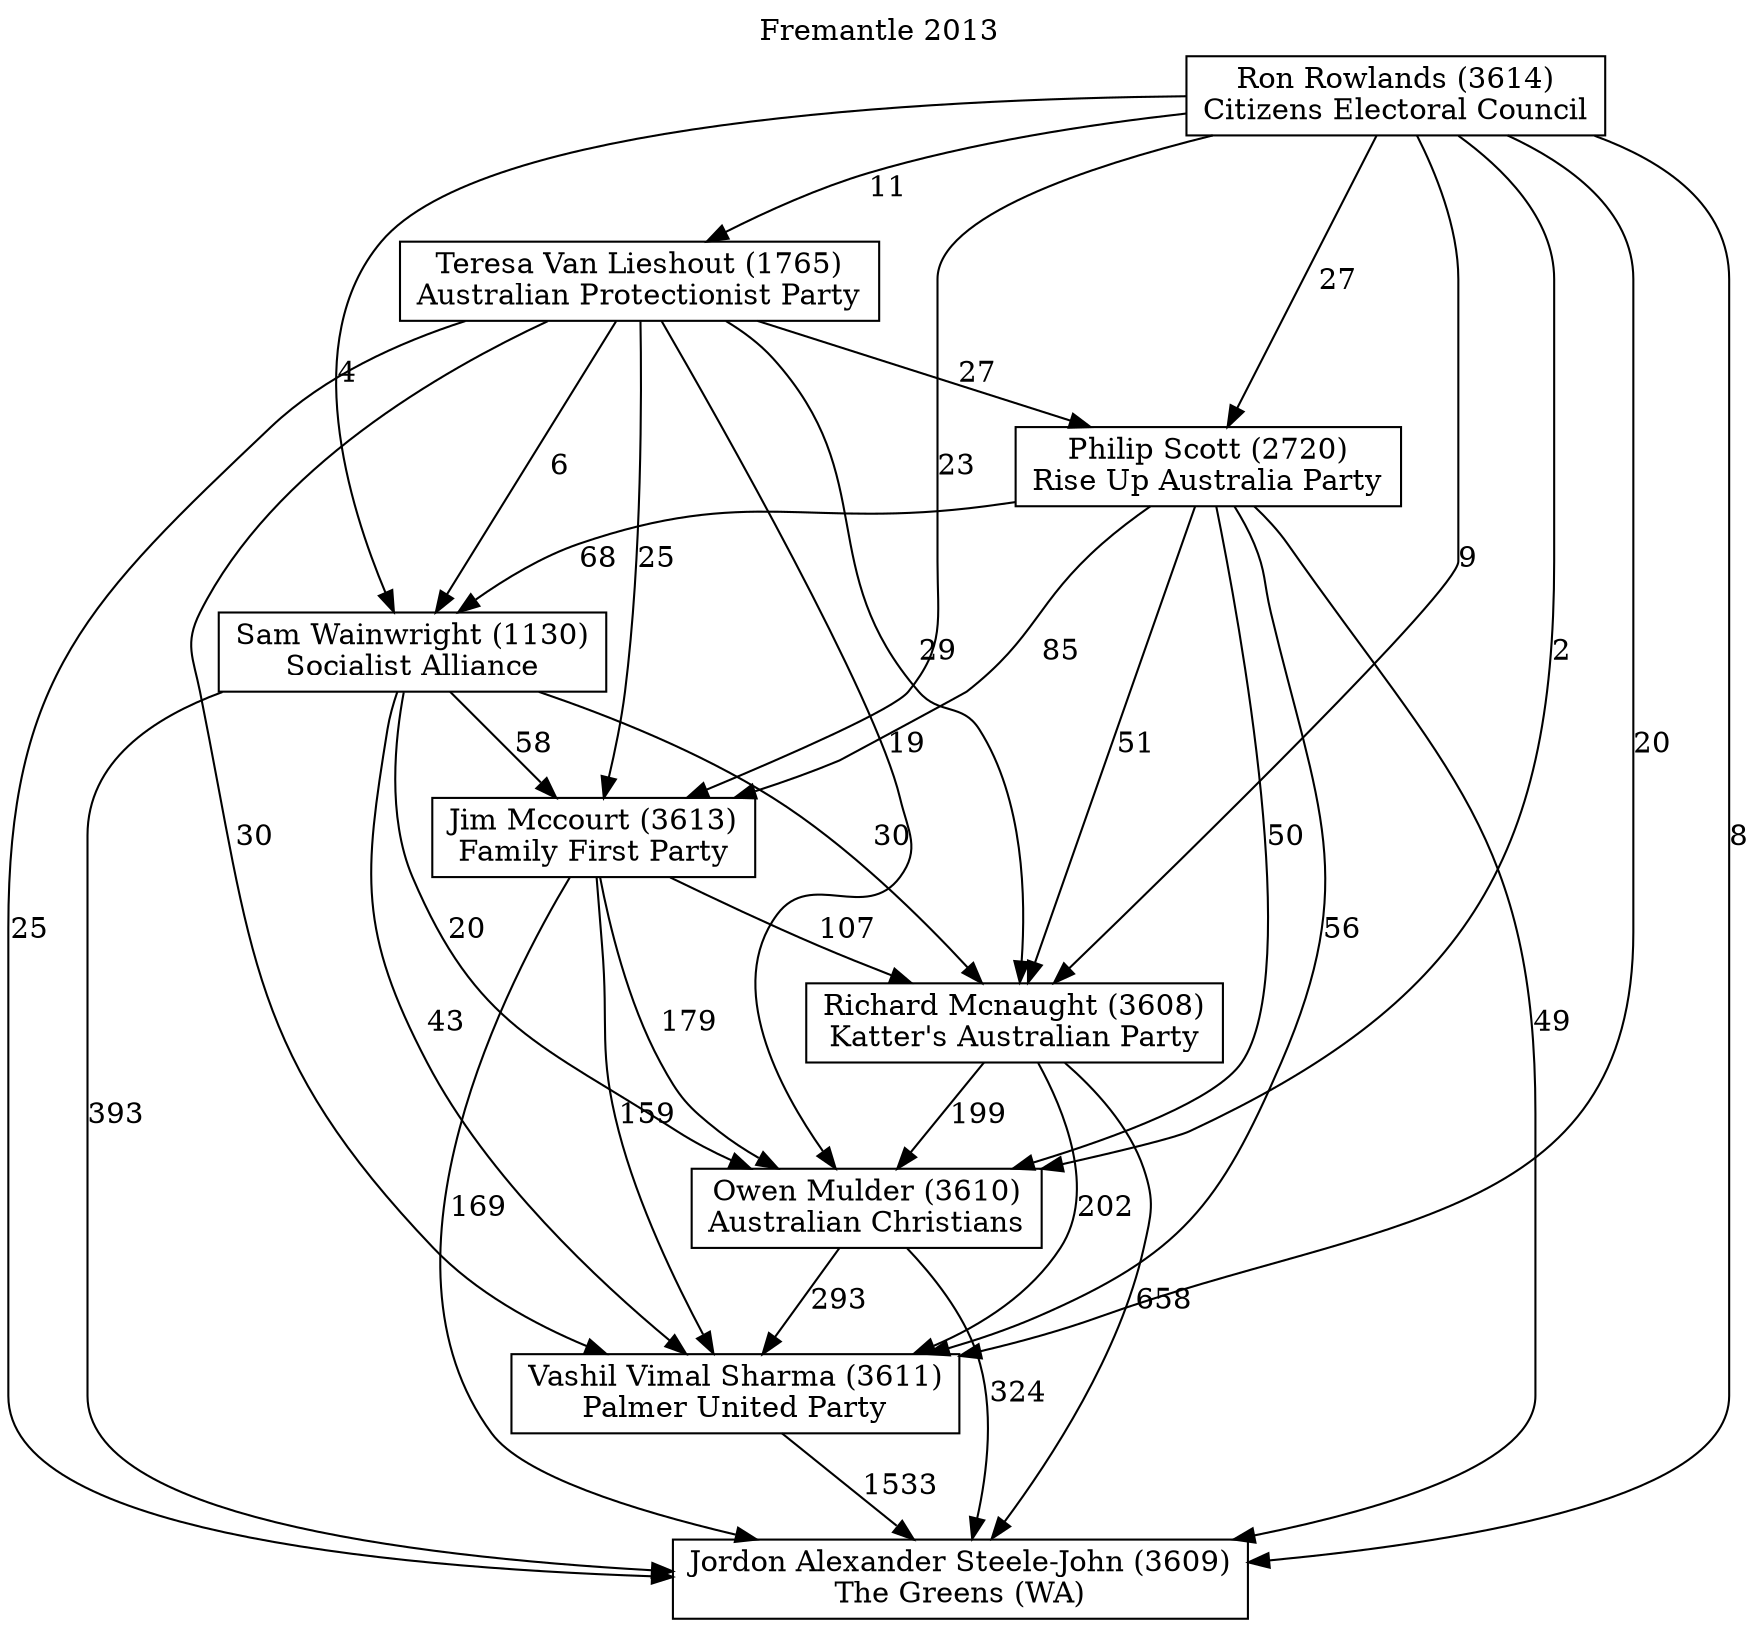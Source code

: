 // House preference flow
digraph "Jordon Alexander Steele-John (3609)_Fremantle_2013" {
	graph [label="Fremantle 2013" labelloc=t mclimit=10]
	node [shape=box]
	"Jordon Alexander Steele-John (3609)" [label="Jordon Alexander Steele-John (3609)
The Greens (WA)"]
	"Vashil Vimal Sharma (3611)" [label="Vashil Vimal Sharma (3611)
Palmer United Party"]
	"Owen Mulder (3610)" [label="Owen Mulder (3610)
Australian Christians"]
	"Richard Mcnaught (3608)" [label="Richard Mcnaught (3608)
Katter's Australian Party"]
	"Jim Mccourt (3613)" [label="Jim Mccourt (3613)
Family First Party"]
	"Sam Wainwright (1130)" [label="Sam Wainwright (1130)
Socialist Alliance"]
	"Philip Scott (2720)" [label="Philip Scott (2720)
Rise Up Australia Party"]
	"Teresa Van Lieshout (1765)" [label="Teresa Van Lieshout (1765)
Australian Protectionist Party"]
	"Ron Rowlands (3614)" [label="Ron Rowlands (3614)
Citizens Electoral Council"]
	"Jordon Alexander Steele-John (3609)" [label="Jordon Alexander Steele-John (3609)
The Greens (WA)"]
	"Owen Mulder (3610)" [label="Owen Mulder (3610)
Australian Christians"]
	"Richard Mcnaught (3608)" [label="Richard Mcnaught (3608)
Katter's Australian Party"]
	"Jim Mccourt (3613)" [label="Jim Mccourt (3613)
Family First Party"]
	"Sam Wainwright (1130)" [label="Sam Wainwright (1130)
Socialist Alliance"]
	"Philip Scott (2720)" [label="Philip Scott (2720)
Rise Up Australia Party"]
	"Teresa Van Lieshout (1765)" [label="Teresa Van Lieshout (1765)
Australian Protectionist Party"]
	"Ron Rowlands (3614)" [label="Ron Rowlands (3614)
Citizens Electoral Council"]
	"Jordon Alexander Steele-John (3609)" [label="Jordon Alexander Steele-John (3609)
The Greens (WA)"]
	"Richard Mcnaught (3608)" [label="Richard Mcnaught (3608)
Katter's Australian Party"]
	"Jim Mccourt (3613)" [label="Jim Mccourt (3613)
Family First Party"]
	"Sam Wainwright (1130)" [label="Sam Wainwright (1130)
Socialist Alliance"]
	"Philip Scott (2720)" [label="Philip Scott (2720)
Rise Up Australia Party"]
	"Teresa Van Lieshout (1765)" [label="Teresa Van Lieshout (1765)
Australian Protectionist Party"]
	"Ron Rowlands (3614)" [label="Ron Rowlands (3614)
Citizens Electoral Council"]
	"Jordon Alexander Steele-John (3609)" [label="Jordon Alexander Steele-John (3609)
The Greens (WA)"]
	"Jim Mccourt (3613)" [label="Jim Mccourt (3613)
Family First Party"]
	"Sam Wainwright (1130)" [label="Sam Wainwright (1130)
Socialist Alliance"]
	"Philip Scott (2720)" [label="Philip Scott (2720)
Rise Up Australia Party"]
	"Teresa Van Lieshout (1765)" [label="Teresa Van Lieshout (1765)
Australian Protectionist Party"]
	"Ron Rowlands (3614)" [label="Ron Rowlands (3614)
Citizens Electoral Council"]
	"Jordon Alexander Steele-John (3609)" [label="Jordon Alexander Steele-John (3609)
The Greens (WA)"]
	"Sam Wainwright (1130)" [label="Sam Wainwright (1130)
Socialist Alliance"]
	"Philip Scott (2720)" [label="Philip Scott (2720)
Rise Up Australia Party"]
	"Teresa Van Lieshout (1765)" [label="Teresa Van Lieshout (1765)
Australian Protectionist Party"]
	"Ron Rowlands (3614)" [label="Ron Rowlands (3614)
Citizens Electoral Council"]
	"Jordon Alexander Steele-John (3609)" [label="Jordon Alexander Steele-John (3609)
The Greens (WA)"]
	"Philip Scott (2720)" [label="Philip Scott (2720)
Rise Up Australia Party"]
	"Teresa Van Lieshout (1765)" [label="Teresa Van Lieshout (1765)
Australian Protectionist Party"]
	"Ron Rowlands (3614)" [label="Ron Rowlands (3614)
Citizens Electoral Council"]
	"Jordon Alexander Steele-John (3609)" [label="Jordon Alexander Steele-John (3609)
The Greens (WA)"]
	"Teresa Van Lieshout (1765)" [label="Teresa Van Lieshout (1765)
Australian Protectionist Party"]
	"Ron Rowlands (3614)" [label="Ron Rowlands (3614)
Citizens Electoral Council"]
	"Jordon Alexander Steele-John (3609)" [label="Jordon Alexander Steele-John (3609)
The Greens (WA)"]
	"Ron Rowlands (3614)" [label="Ron Rowlands (3614)
Citizens Electoral Council"]
	"Ron Rowlands (3614)" [label="Ron Rowlands (3614)
Citizens Electoral Council"]
	"Teresa Van Lieshout (1765)" [label="Teresa Van Lieshout (1765)
Australian Protectionist Party"]
	"Ron Rowlands (3614)" [label="Ron Rowlands (3614)
Citizens Electoral Council"]
	"Ron Rowlands (3614)" [label="Ron Rowlands (3614)
Citizens Electoral Council"]
	"Philip Scott (2720)" [label="Philip Scott (2720)
Rise Up Australia Party"]
	"Teresa Van Lieshout (1765)" [label="Teresa Van Lieshout (1765)
Australian Protectionist Party"]
	"Ron Rowlands (3614)" [label="Ron Rowlands (3614)
Citizens Electoral Council"]
	"Philip Scott (2720)" [label="Philip Scott (2720)
Rise Up Australia Party"]
	"Ron Rowlands (3614)" [label="Ron Rowlands (3614)
Citizens Electoral Council"]
	"Ron Rowlands (3614)" [label="Ron Rowlands (3614)
Citizens Electoral Council"]
	"Teresa Van Lieshout (1765)" [label="Teresa Van Lieshout (1765)
Australian Protectionist Party"]
	"Ron Rowlands (3614)" [label="Ron Rowlands (3614)
Citizens Electoral Council"]
	"Ron Rowlands (3614)" [label="Ron Rowlands (3614)
Citizens Electoral Council"]
	"Sam Wainwright (1130)" [label="Sam Wainwright (1130)
Socialist Alliance"]
	"Philip Scott (2720)" [label="Philip Scott (2720)
Rise Up Australia Party"]
	"Teresa Van Lieshout (1765)" [label="Teresa Van Lieshout (1765)
Australian Protectionist Party"]
	"Ron Rowlands (3614)" [label="Ron Rowlands (3614)
Citizens Electoral Council"]
	"Sam Wainwright (1130)" [label="Sam Wainwright (1130)
Socialist Alliance"]
	"Teresa Van Lieshout (1765)" [label="Teresa Van Lieshout (1765)
Australian Protectionist Party"]
	"Ron Rowlands (3614)" [label="Ron Rowlands (3614)
Citizens Electoral Council"]
	"Sam Wainwright (1130)" [label="Sam Wainwright (1130)
Socialist Alliance"]
	"Ron Rowlands (3614)" [label="Ron Rowlands (3614)
Citizens Electoral Council"]
	"Ron Rowlands (3614)" [label="Ron Rowlands (3614)
Citizens Electoral Council"]
	"Teresa Van Lieshout (1765)" [label="Teresa Van Lieshout (1765)
Australian Protectionist Party"]
	"Ron Rowlands (3614)" [label="Ron Rowlands (3614)
Citizens Electoral Council"]
	"Ron Rowlands (3614)" [label="Ron Rowlands (3614)
Citizens Electoral Council"]
	"Philip Scott (2720)" [label="Philip Scott (2720)
Rise Up Australia Party"]
	"Teresa Van Lieshout (1765)" [label="Teresa Van Lieshout (1765)
Australian Protectionist Party"]
	"Ron Rowlands (3614)" [label="Ron Rowlands (3614)
Citizens Electoral Council"]
	"Philip Scott (2720)" [label="Philip Scott (2720)
Rise Up Australia Party"]
	"Ron Rowlands (3614)" [label="Ron Rowlands (3614)
Citizens Electoral Council"]
	"Ron Rowlands (3614)" [label="Ron Rowlands (3614)
Citizens Electoral Council"]
	"Teresa Van Lieshout (1765)" [label="Teresa Van Lieshout (1765)
Australian Protectionist Party"]
	"Ron Rowlands (3614)" [label="Ron Rowlands (3614)
Citizens Electoral Council"]
	"Ron Rowlands (3614)" [label="Ron Rowlands (3614)
Citizens Electoral Council"]
	"Jim Mccourt (3613)" [label="Jim Mccourt (3613)
Family First Party"]
	"Sam Wainwright (1130)" [label="Sam Wainwright (1130)
Socialist Alliance"]
	"Philip Scott (2720)" [label="Philip Scott (2720)
Rise Up Australia Party"]
	"Teresa Van Lieshout (1765)" [label="Teresa Van Lieshout (1765)
Australian Protectionist Party"]
	"Ron Rowlands (3614)" [label="Ron Rowlands (3614)
Citizens Electoral Council"]
	"Jim Mccourt (3613)" [label="Jim Mccourt (3613)
Family First Party"]
	"Philip Scott (2720)" [label="Philip Scott (2720)
Rise Up Australia Party"]
	"Teresa Van Lieshout (1765)" [label="Teresa Van Lieshout (1765)
Australian Protectionist Party"]
	"Ron Rowlands (3614)" [label="Ron Rowlands (3614)
Citizens Electoral Council"]
	"Jim Mccourt (3613)" [label="Jim Mccourt (3613)
Family First Party"]
	"Teresa Van Lieshout (1765)" [label="Teresa Van Lieshout (1765)
Australian Protectionist Party"]
	"Ron Rowlands (3614)" [label="Ron Rowlands (3614)
Citizens Electoral Council"]
	"Jim Mccourt (3613)" [label="Jim Mccourt (3613)
Family First Party"]
	"Ron Rowlands (3614)" [label="Ron Rowlands (3614)
Citizens Electoral Council"]
	"Ron Rowlands (3614)" [label="Ron Rowlands (3614)
Citizens Electoral Council"]
	"Teresa Van Lieshout (1765)" [label="Teresa Van Lieshout (1765)
Australian Protectionist Party"]
	"Ron Rowlands (3614)" [label="Ron Rowlands (3614)
Citizens Electoral Council"]
	"Ron Rowlands (3614)" [label="Ron Rowlands (3614)
Citizens Electoral Council"]
	"Philip Scott (2720)" [label="Philip Scott (2720)
Rise Up Australia Party"]
	"Teresa Van Lieshout (1765)" [label="Teresa Van Lieshout (1765)
Australian Protectionist Party"]
	"Ron Rowlands (3614)" [label="Ron Rowlands (3614)
Citizens Electoral Council"]
	"Philip Scott (2720)" [label="Philip Scott (2720)
Rise Up Australia Party"]
	"Ron Rowlands (3614)" [label="Ron Rowlands (3614)
Citizens Electoral Council"]
	"Ron Rowlands (3614)" [label="Ron Rowlands (3614)
Citizens Electoral Council"]
	"Teresa Van Lieshout (1765)" [label="Teresa Van Lieshout (1765)
Australian Protectionist Party"]
	"Ron Rowlands (3614)" [label="Ron Rowlands (3614)
Citizens Electoral Council"]
	"Ron Rowlands (3614)" [label="Ron Rowlands (3614)
Citizens Electoral Council"]
	"Sam Wainwright (1130)" [label="Sam Wainwright (1130)
Socialist Alliance"]
	"Philip Scott (2720)" [label="Philip Scott (2720)
Rise Up Australia Party"]
	"Teresa Van Lieshout (1765)" [label="Teresa Van Lieshout (1765)
Australian Protectionist Party"]
	"Ron Rowlands (3614)" [label="Ron Rowlands (3614)
Citizens Electoral Council"]
	"Sam Wainwright (1130)" [label="Sam Wainwright (1130)
Socialist Alliance"]
	"Teresa Van Lieshout (1765)" [label="Teresa Van Lieshout (1765)
Australian Protectionist Party"]
	"Ron Rowlands (3614)" [label="Ron Rowlands (3614)
Citizens Electoral Council"]
	"Sam Wainwright (1130)" [label="Sam Wainwright (1130)
Socialist Alliance"]
	"Ron Rowlands (3614)" [label="Ron Rowlands (3614)
Citizens Electoral Council"]
	"Ron Rowlands (3614)" [label="Ron Rowlands (3614)
Citizens Electoral Council"]
	"Teresa Van Lieshout (1765)" [label="Teresa Van Lieshout (1765)
Australian Protectionist Party"]
	"Ron Rowlands (3614)" [label="Ron Rowlands (3614)
Citizens Electoral Council"]
	"Ron Rowlands (3614)" [label="Ron Rowlands (3614)
Citizens Electoral Council"]
	"Philip Scott (2720)" [label="Philip Scott (2720)
Rise Up Australia Party"]
	"Teresa Van Lieshout (1765)" [label="Teresa Van Lieshout (1765)
Australian Protectionist Party"]
	"Ron Rowlands (3614)" [label="Ron Rowlands (3614)
Citizens Electoral Council"]
	"Philip Scott (2720)" [label="Philip Scott (2720)
Rise Up Australia Party"]
	"Ron Rowlands (3614)" [label="Ron Rowlands (3614)
Citizens Electoral Council"]
	"Ron Rowlands (3614)" [label="Ron Rowlands (3614)
Citizens Electoral Council"]
	"Teresa Van Lieshout (1765)" [label="Teresa Van Lieshout (1765)
Australian Protectionist Party"]
	"Ron Rowlands (3614)" [label="Ron Rowlands (3614)
Citizens Electoral Council"]
	"Ron Rowlands (3614)" [label="Ron Rowlands (3614)
Citizens Electoral Council"]
	"Richard Mcnaught (3608)" [label="Richard Mcnaught (3608)
Katter's Australian Party"]
	"Jim Mccourt (3613)" [label="Jim Mccourt (3613)
Family First Party"]
	"Sam Wainwright (1130)" [label="Sam Wainwright (1130)
Socialist Alliance"]
	"Philip Scott (2720)" [label="Philip Scott (2720)
Rise Up Australia Party"]
	"Teresa Van Lieshout (1765)" [label="Teresa Van Lieshout (1765)
Australian Protectionist Party"]
	"Ron Rowlands (3614)" [label="Ron Rowlands (3614)
Citizens Electoral Council"]
	"Richard Mcnaught (3608)" [label="Richard Mcnaught (3608)
Katter's Australian Party"]
	"Sam Wainwright (1130)" [label="Sam Wainwright (1130)
Socialist Alliance"]
	"Philip Scott (2720)" [label="Philip Scott (2720)
Rise Up Australia Party"]
	"Teresa Van Lieshout (1765)" [label="Teresa Van Lieshout (1765)
Australian Protectionist Party"]
	"Ron Rowlands (3614)" [label="Ron Rowlands (3614)
Citizens Electoral Council"]
	"Richard Mcnaught (3608)" [label="Richard Mcnaught (3608)
Katter's Australian Party"]
	"Philip Scott (2720)" [label="Philip Scott (2720)
Rise Up Australia Party"]
	"Teresa Van Lieshout (1765)" [label="Teresa Van Lieshout (1765)
Australian Protectionist Party"]
	"Ron Rowlands (3614)" [label="Ron Rowlands (3614)
Citizens Electoral Council"]
	"Richard Mcnaught (3608)" [label="Richard Mcnaught (3608)
Katter's Australian Party"]
	"Teresa Van Lieshout (1765)" [label="Teresa Van Lieshout (1765)
Australian Protectionist Party"]
	"Ron Rowlands (3614)" [label="Ron Rowlands (3614)
Citizens Electoral Council"]
	"Richard Mcnaught (3608)" [label="Richard Mcnaught (3608)
Katter's Australian Party"]
	"Ron Rowlands (3614)" [label="Ron Rowlands (3614)
Citizens Electoral Council"]
	"Ron Rowlands (3614)" [label="Ron Rowlands (3614)
Citizens Electoral Council"]
	"Teresa Van Lieshout (1765)" [label="Teresa Van Lieshout (1765)
Australian Protectionist Party"]
	"Ron Rowlands (3614)" [label="Ron Rowlands (3614)
Citizens Electoral Council"]
	"Ron Rowlands (3614)" [label="Ron Rowlands (3614)
Citizens Electoral Council"]
	"Philip Scott (2720)" [label="Philip Scott (2720)
Rise Up Australia Party"]
	"Teresa Van Lieshout (1765)" [label="Teresa Van Lieshout (1765)
Australian Protectionist Party"]
	"Ron Rowlands (3614)" [label="Ron Rowlands (3614)
Citizens Electoral Council"]
	"Philip Scott (2720)" [label="Philip Scott (2720)
Rise Up Australia Party"]
	"Ron Rowlands (3614)" [label="Ron Rowlands (3614)
Citizens Electoral Council"]
	"Ron Rowlands (3614)" [label="Ron Rowlands (3614)
Citizens Electoral Council"]
	"Teresa Van Lieshout (1765)" [label="Teresa Van Lieshout (1765)
Australian Protectionist Party"]
	"Ron Rowlands (3614)" [label="Ron Rowlands (3614)
Citizens Electoral Council"]
	"Ron Rowlands (3614)" [label="Ron Rowlands (3614)
Citizens Electoral Council"]
	"Sam Wainwright (1130)" [label="Sam Wainwright (1130)
Socialist Alliance"]
	"Philip Scott (2720)" [label="Philip Scott (2720)
Rise Up Australia Party"]
	"Teresa Van Lieshout (1765)" [label="Teresa Van Lieshout (1765)
Australian Protectionist Party"]
	"Ron Rowlands (3614)" [label="Ron Rowlands (3614)
Citizens Electoral Council"]
	"Sam Wainwright (1130)" [label="Sam Wainwright (1130)
Socialist Alliance"]
	"Teresa Van Lieshout (1765)" [label="Teresa Van Lieshout (1765)
Australian Protectionist Party"]
	"Ron Rowlands (3614)" [label="Ron Rowlands (3614)
Citizens Electoral Council"]
	"Sam Wainwright (1130)" [label="Sam Wainwright (1130)
Socialist Alliance"]
	"Ron Rowlands (3614)" [label="Ron Rowlands (3614)
Citizens Electoral Council"]
	"Ron Rowlands (3614)" [label="Ron Rowlands (3614)
Citizens Electoral Council"]
	"Teresa Van Lieshout (1765)" [label="Teresa Van Lieshout (1765)
Australian Protectionist Party"]
	"Ron Rowlands (3614)" [label="Ron Rowlands (3614)
Citizens Electoral Council"]
	"Ron Rowlands (3614)" [label="Ron Rowlands (3614)
Citizens Electoral Council"]
	"Philip Scott (2720)" [label="Philip Scott (2720)
Rise Up Australia Party"]
	"Teresa Van Lieshout (1765)" [label="Teresa Van Lieshout (1765)
Australian Protectionist Party"]
	"Ron Rowlands (3614)" [label="Ron Rowlands (3614)
Citizens Electoral Council"]
	"Philip Scott (2720)" [label="Philip Scott (2720)
Rise Up Australia Party"]
	"Ron Rowlands (3614)" [label="Ron Rowlands (3614)
Citizens Electoral Council"]
	"Ron Rowlands (3614)" [label="Ron Rowlands (3614)
Citizens Electoral Council"]
	"Teresa Van Lieshout (1765)" [label="Teresa Van Lieshout (1765)
Australian Protectionist Party"]
	"Ron Rowlands (3614)" [label="Ron Rowlands (3614)
Citizens Electoral Council"]
	"Ron Rowlands (3614)" [label="Ron Rowlands (3614)
Citizens Electoral Council"]
	"Jim Mccourt (3613)" [label="Jim Mccourt (3613)
Family First Party"]
	"Sam Wainwright (1130)" [label="Sam Wainwright (1130)
Socialist Alliance"]
	"Philip Scott (2720)" [label="Philip Scott (2720)
Rise Up Australia Party"]
	"Teresa Van Lieshout (1765)" [label="Teresa Van Lieshout (1765)
Australian Protectionist Party"]
	"Ron Rowlands (3614)" [label="Ron Rowlands (3614)
Citizens Electoral Council"]
	"Jim Mccourt (3613)" [label="Jim Mccourt (3613)
Family First Party"]
	"Philip Scott (2720)" [label="Philip Scott (2720)
Rise Up Australia Party"]
	"Teresa Van Lieshout (1765)" [label="Teresa Van Lieshout (1765)
Australian Protectionist Party"]
	"Ron Rowlands (3614)" [label="Ron Rowlands (3614)
Citizens Electoral Council"]
	"Jim Mccourt (3613)" [label="Jim Mccourt (3613)
Family First Party"]
	"Teresa Van Lieshout (1765)" [label="Teresa Van Lieshout (1765)
Australian Protectionist Party"]
	"Ron Rowlands (3614)" [label="Ron Rowlands (3614)
Citizens Electoral Council"]
	"Jim Mccourt (3613)" [label="Jim Mccourt (3613)
Family First Party"]
	"Ron Rowlands (3614)" [label="Ron Rowlands (3614)
Citizens Electoral Council"]
	"Ron Rowlands (3614)" [label="Ron Rowlands (3614)
Citizens Electoral Council"]
	"Teresa Van Lieshout (1765)" [label="Teresa Van Lieshout (1765)
Australian Protectionist Party"]
	"Ron Rowlands (3614)" [label="Ron Rowlands (3614)
Citizens Electoral Council"]
	"Ron Rowlands (3614)" [label="Ron Rowlands (3614)
Citizens Electoral Council"]
	"Philip Scott (2720)" [label="Philip Scott (2720)
Rise Up Australia Party"]
	"Teresa Van Lieshout (1765)" [label="Teresa Van Lieshout (1765)
Australian Protectionist Party"]
	"Ron Rowlands (3614)" [label="Ron Rowlands (3614)
Citizens Electoral Council"]
	"Philip Scott (2720)" [label="Philip Scott (2720)
Rise Up Australia Party"]
	"Ron Rowlands (3614)" [label="Ron Rowlands (3614)
Citizens Electoral Council"]
	"Ron Rowlands (3614)" [label="Ron Rowlands (3614)
Citizens Electoral Council"]
	"Teresa Van Lieshout (1765)" [label="Teresa Van Lieshout (1765)
Australian Protectionist Party"]
	"Ron Rowlands (3614)" [label="Ron Rowlands (3614)
Citizens Electoral Council"]
	"Ron Rowlands (3614)" [label="Ron Rowlands (3614)
Citizens Electoral Council"]
	"Sam Wainwright (1130)" [label="Sam Wainwright (1130)
Socialist Alliance"]
	"Philip Scott (2720)" [label="Philip Scott (2720)
Rise Up Australia Party"]
	"Teresa Van Lieshout (1765)" [label="Teresa Van Lieshout (1765)
Australian Protectionist Party"]
	"Ron Rowlands (3614)" [label="Ron Rowlands (3614)
Citizens Electoral Council"]
	"Sam Wainwright (1130)" [label="Sam Wainwright (1130)
Socialist Alliance"]
	"Teresa Van Lieshout (1765)" [label="Teresa Van Lieshout (1765)
Australian Protectionist Party"]
	"Ron Rowlands (3614)" [label="Ron Rowlands (3614)
Citizens Electoral Council"]
	"Sam Wainwright (1130)" [label="Sam Wainwright (1130)
Socialist Alliance"]
	"Ron Rowlands (3614)" [label="Ron Rowlands (3614)
Citizens Electoral Council"]
	"Ron Rowlands (3614)" [label="Ron Rowlands (3614)
Citizens Electoral Council"]
	"Teresa Van Lieshout (1765)" [label="Teresa Van Lieshout (1765)
Australian Protectionist Party"]
	"Ron Rowlands (3614)" [label="Ron Rowlands (3614)
Citizens Electoral Council"]
	"Ron Rowlands (3614)" [label="Ron Rowlands (3614)
Citizens Electoral Council"]
	"Philip Scott (2720)" [label="Philip Scott (2720)
Rise Up Australia Party"]
	"Teresa Van Lieshout (1765)" [label="Teresa Van Lieshout (1765)
Australian Protectionist Party"]
	"Ron Rowlands (3614)" [label="Ron Rowlands (3614)
Citizens Electoral Council"]
	"Philip Scott (2720)" [label="Philip Scott (2720)
Rise Up Australia Party"]
	"Ron Rowlands (3614)" [label="Ron Rowlands (3614)
Citizens Electoral Council"]
	"Ron Rowlands (3614)" [label="Ron Rowlands (3614)
Citizens Electoral Council"]
	"Teresa Van Lieshout (1765)" [label="Teresa Van Lieshout (1765)
Australian Protectionist Party"]
	"Ron Rowlands (3614)" [label="Ron Rowlands (3614)
Citizens Electoral Council"]
	"Ron Rowlands (3614)" [label="Ron Rowlands (3614)
Citizens Electoral Council"]
	"Owen Mulder (3610)" [label="Owen Mulder (3610)
Australian Christians"]
	"Richard Mcnaught (3608)" [label="Richard Mcnaught (3608)
Katter's Australian Party"]
	"Jim Mccourt (3613)" [label="Jim Mccourt (3613)
Family First Party"]
	"Sam Wainwright (1130)" [label="Sam Wainwright (1130)
Socialist Alliance"]
	"Philip Scott (2720)" [label="Philip Scott (2720)
Rise Up Australia Party"]
	"Teresa Van Lieshout (1765)" [label="Teresa Van Lieshout (1765)
Australian Protectionist Party"]
	"Ron Rowlands (3614)" [label="Ron Rowlands (3614)
Citizens Electoral Council"]
	"Owen Mulder (3610)" [label="Owen Mulder (3610)
Australian Christians"]
	"Jim Mccourt (3613)" [label="Jim Mccourt (3613)
Family First Party"]
	"Sam Wainwright (1130)" [label="Sam Wainwright (1130)
Socialist Alliance"]
	"Philip Scott (2720)" [label="Philip Scott (2720)
Rise Up Australia Party"]
	"Teresa Van Lieshout (1765)" [label="Teresa Van Lieshout (1765)
Australian Protectionist Party"]
	"Ron Rowlands (3614)" [label="Ron Rowlands (3614)
Citizens Electoral Council"]
	"Owen Mulder (3610)" [label="Owen Mulder (3610)
Australian Christians"]
	"Sam Wainwright (1130)" [label="Sam Wainwright (1130)
Socialist Alliance"]
	"Philip Scott (2720)" [label="Philip Scott (2720)
Rise Up Australia Party"]
	"Teresa Van Lieshout (1765)" [label="Teresa Van Lieshout (1765)
Australian Protectionist Party"]
	"Ron Rowlands (3614)" [label="Ron Rowlands (3614)
Citizens Electoral Council"]
	"Owen Mulder (3610)" [label="Owen Mulder (3610)
Australian Christians"]
	"Philip Scott (2720)" [label="Philip Scott (2720)
Rise Up Australia Party"]
	"Teresa Van Lieshout (1765)" [label="Teresa Van Lieshout (1765)
Australian Protectionist Party"]
	"Ron Rowlands (3614)" [label="Ron Rowlands (3614)
Citizens Electoral Council"]
	"Owen Mulder (3610)" [label="Owen Mulder (3610)
Australian Christians"]
	"Teresa Van Lieshout (1765)" [label="Teresa Van Lieshout (1765)
Australian Protectionist Party"]
	"Ron Rowlands (3614)" [label="Ron Rowlands (3614)
Citizens Electoral Council"]
	"Owen Mulder (3610)" [label="Owen Mulder (3610)
Australian Christians"]
	"Ron Rowlands (3614)" [label="Ron Rowlands (3614)
Citizens Electoral Council"]
	"Ron Rowlands (3614)" [label="Ron Rowlands (3614)
Citizens Electoral Council"]
	"Teresa Van Lieshout (1765)" [label="Teresa Van Lieshout (1765)
Australian Protectionist Party"]
	"Ron Rowlands (3614)" [label="Ron Rowlands (3614)
Citizens Electoral Council"]
	"Ron Rowlands (3614)" [label="Ron Rowlands (3614)
Citizens Electoral Council"]
	"Philip Scott (2720)" [label="Philip Scott (2720)
Rise Up Australia Party"]
	"Teresa Van Lieshout (1765)" [label="Teresa Van Lieshout (1765)
Australian Protectionist Party"]
	"Ron Rowlands (3614)" [label="Ron Rowlands (3614)
Citizens Electoral Council"]
	"Philip Scott (2720)" [label="Philip Scott (2720)
Rise Up Australia Party"]
	"Ron Rowlands (3614)" [label="Ron Rowlands (3614)
Citizens Electoral Council"]
	"Ron Rowlands (3614)" [label="Ron Rowlands (3614)
Citizens Electoral Council"]
	"Teresa Van Lieshout (1765)" [label="Teresa Van Lieshout (1765)
Australian Protectionist Party"]
	"Ron Rowlands (3614)" [label="Ron Rowlands (3614)
Citizens Electoral Council"]
	"Ron Rowlands (3614)" [label="Ron Rowlands (3614)
Citizens Electoral Council"]
	"Sam Wainwright (1130)" [label="Sam Wainwright (1130)
Socialist Alliance"]
	"Philip Scott (2720)" [label="Philip Scott (2720)
Rise Up Australia Party"]
	"Teresa Van Lieshout (1765)" [label="Teresa Van Lieshout (1765)
Australian Protectionist Party"]
	"Ron Rowlands (3614)" [label="Ron Rowlands (3614)
Citizens Electoral Council"]
	"Sam Wainwright (1130)" [label="Sam Wainwright (1130)
Socialist Alliance"]
	"Teresa Van Lieshout (1765)" [label="Teresa Van Lieshout (1765)
Australian Protectionist Party"]
	"Ron Rowlands (3614)" [label="Ron Rowlands (3614)
Citizens Electoral Council"]
	"Sam Wainwright (1130)" [label="Sam Wainwright (1130)
Socialist Alliance"]
	"Ron Rowlands (3614)" [label="Ron Rowlands (3614)
Citizens Electoral Council"]
	"Ron Rowlands (3614)" [label="Ron Rowlands (3614)
Citizens Electoral Council"]
	"Teresa Van Lieshout (1765)" [label="Teresa Van Lieshout (1765)
Australian Protectionist Party"]
	"Ron Rowlands (3614)" [label="Ron Rowlands (3614)
Citizens Electoral Council"]
	"Ron Rowlands (3614)" [label="Ron Rowlands (3614)
Citizens Electoral Council"]
	"Philip Scott (2720)" [label="Philip Scott (2720)
Rise Up Australia Party"]
	"Teresa Van Lieshout (1765)" [label="Teresa Van Lieshout (1765)
Australian Protectionist Party"]
	"Ron Rowlands (3614)" [label="Ron Rowlands (3614)
Citizens Electoral Council"]
	"Philip Scott (2720)" [label="Philip Scott (2720)
Rise Up Australia Party"]
	"Ron Rowlands (3614)" [label="Ron Rowlands (3614)
Citizens Electoral Council"]
	"Ron Rowlands (3614)" [label="Ron Rowlands (3614)
Citizens Electoral Council"]
	"Teresa Van Lieshout (1765)" [label="Teresa Van Lieshout (1765)
Australian Protectionist Party"]
	"Ron Rowlands (3614)" [label="Ron Rowlands (3614)
Citizens Electoral Council"]
	"Ron Rowlands (3614)" [label="Ron Rowlands (3614)
Citizens Electoral Council"]
	"Jim Mccourt (3613)" [label="Jim Mccourt (3613)
Family First Party"]
	"Sam Wainwright (1130)" [label="Sam Wainwright (1130)
Socialist Alliance"]
	"Philip Scott (2720)" [label="Philip Scott (2720)
Rise Up Australia Party"]
	"Teresa Van Lieshout (1765)" [label="Teresa Van Lieshout (1765)
Australian Protectionist Party"]
	"Ron Rowlands (3614)" [label="Ron Rowlands (3614)
Citizens Electoral Council"]
	"Jim Mccourt (3613)" [label="Jim Mccourt (3613)
Family First Party"]
	"Philip Scott (2720)" [label="Philip Scott (2720)
Rise Up Australia Party"]
	"Teresa Van Lieshout (1765)" [label="Teresa Van Lieshout (1765)
Australian Protectionist Party"]
	"Ron Rowlands (3614)" [label="Ron Rowlands (3614)
Citizens Electoral Council"]
	"Jim Mccourt (3613)" [label="Jim Mccourt (3613)
Family First Party"]
	"Teresa Van Lieshout (1765)" [label="Teresa Van Lieshout (1765)
Australian Protectionist Party"]
	"Ron Rowlands (3614)" [label="Ron Rowlands (3614)
Citizens Electoral Council"]
	"Jim Mccourt (3613)" [label="Jim Mccourt (3613)
Family First Party"]
	"Ron Rowlands (3614)" [label="Ron Rowlands (3614)
Citizens Electoral Council"]
	"Ron Rowlands (3614)" [label="Ron Rowlands (3614)
Citizens Electoral Council"]
	"Teresa Van Lieshout (1765)" [label="Teresa Van Lieshout (1765)
Australian Protectionist Party"]
	"Ron Rowlands (3614)" [label="Ron Rowlands (3614)
Citizens Electoral Council"]
	"Ron Rowlands (3614)" [label="Ron Rowlands (3614)
Citizens Electoral Council"]
	"Philip Scott (2720)" [label="Philip Scott (2720)
Rise Up Australia Party"]
	"Teresa Van Lieshout (1765)" [label="Teresa Van Lieshout (1765)
Australian Protectionist Party"]
	"Ron Rowlands (3614)" [label="Ron Rowlands (3614)
Citizens Electoral Council"]
	"Philip Scott (2720)" [label="Philip Scott (2720)
Rise Up Australia Party"]
	"Ron Rowlands (3614)" [label="Ron Rowlands (3614)
Citizens Electoral Council"]
	"Ron Rowlands (3614)" [label="Ron Rowlands (3614)
Citizens Electoral Council"]
	"Teresa Van Lieshout (1765)" [label="Teresa Van Lieshout (1765)
Australian Protectionist Party"]
	"Ron Rowlands (3614)" [label="Ron Rowlands (3614)
Citizens Electoral Council"]
	"Ron Rowlands (3614)" [label="Ron Rowlands (3614)
Citizens Electoral Council"]
	"Sam Wainwright (1130)" [label="Sam Wainwright (1130)
Socialist Alliance"]
	"Philip Scott (2720)" [label="Philip Scott (2720)
Rise Up Australia Party"]
	"Teresa Van Lieshout (1765)" [label="Teresa Van Lieshout (1765)
Australian Protectionist Party"]
	"Ron Rowlands (3614)" [label="Ron Rowlands (3614)
Citizens Electoral Council"]
	"Sam Wainwright (1130)" [label="Sam Wainwright (1130)
Socialist Alliance"]
	"Teresa Van Lieshout (1765)" [label="Teresa Van Lieshout (1765)
Australian Protectionist Party"]
	"Ron Rowlands (3614)" [label="Ron Rowlands (3614)
Citizens Electoral Council"]
	"Sam Wainwright (1130)" [label="Sam Wainwright (1130)
Socialist Alliance"]
	"Ron Rowlands (3614)" [label="Ron Rowlands (3614)
Citizens Electoral Council"]
	"Ron Rowlands (3614)" [label="Ron Rowlands (3614)
Citizens Electoral Council"]
	"Teresa Van Lieshout (1765)" [label="Teresa Van Lieshout (1765)
Australian Protectionist Party"]
	"Ron Rowlands (3614)" [label="Ron Rowlands (3614)
Citizens Electoral Council"]
	"Ron Rowlands (3614)" [label="Ron Rowlands (3614)
Citizens Electoral Council"]
	"Philip Scott (2720)" [label="Philip Scott (2720)
Rise Up Australia Party"]
	"Teresa Van Lieshout (1765)" [label="Teresa Van Lieshout (1765)
Australian Protectionist Party"]
	"Ron Rowlands (3614)" [label="Ron Rowlands (3614)
Citizens Electoral Council"]
	"Philip Scott (2720)" [label="Philip Scott (2720)
Rise Up Australia Party"]
	"Ron Rowlands (3614)" [label="Ron Rowlands (3614)
Citizens Electoral Council"]
	"Ron Rowlands (3614)" [label="Ron Rowlands (3614)
Citizens Electoral Council"]
	"Teresa Van Lieshout (1765)" [label="Teresa Van Lieshout (1765)
Australian Protectionist Party"]
	"Ron Rowlands (3614)" [label="Ron Rowlands (3614)
Citizens Electoral Council"]
	"Ron Rowlands (3614)" [label="Ron Rowlands (3614)
Citizens Electoral Council"]
	"Richard Mcnaught (3608)" [label="Richard Mcnaught (3608)
Katter's Australian Party"]
	"Jim Mccourt (3613)" [label="Jim Mccourt (3613)
Family First Party"]
	"Sam Wainwright (1130)" [label="Sam Wainwright (1130)
Socialist Alliance"]
	"Philip Scott (2720)" [label="Philip Scott (2720)
Rise Up Australia Party"]
	"Teresa Van Lieshout (1765)" [label="Teresa Van Lieshout (1765)
Australian Protectionist Party"]
	"Ron Rowlands (3614)" [label="Ron Rowlands (3614)
Citizens Electoral Council"]
	"Richard Mcnaught (3608)" [label="Richard Mcnaught (3608)
Katter's Australian Party"]
	"Sam Wainwright (1130)" [label="Sam Wainwright (1130)
Socialist Alliance"]
	"Philip Scott (2720)" [label="Philip Scott (2720)
Rise Up Australia Party"]
	"Teresa Van Lieshout (1765)" [label="Teresa Van Lieshout (1765)
Australian Protectionist Party"]
	"Ron Rowlands (3614)" [label="Ron Rowlands (3614)
Citizens Electoral Council"]
	"Richard Mcnaught (3608)" [label="Richard Mcnaught (3608)
Katter's Australian Party"]
	"Philip Scott (2720)" [label="Philip Scott (2720)
Rise Up Australia Party"]
	"Teresa Van Lieshout (1765)" [label="Teresa Van Lieshout (1765)
Australian Protectionist Party"]
	"Ron Rowlands (3614)" [label="Ron Rowlands (3614)
Citizens Electoral Council"]
	"Richard Mcnaught (3608)" [label="Richard Mcnaught (3608)
Katter's Australian Party"]
	"Teresa Van Lieshout (1765)" [label="Teresa Van Lieshout (1765)
Australian Protectionist Party"]
	"Ron Rowlands (3614)" [label="Ron Rowlands (3614)
Citizens Electoral Council"]
	"Richard Mcnaught (3608)" [label="Richard Mcnaught (3608)
Katter's Australian Party"]
	"Ron Rowlands (3614)" [label="Ron Rowlands (3614)
Citizens Electoral Council"]
	"Ron Rowlands (3614)" [label="Ron Rowlands (3614)
Citizens Electoral Council"]
	"Teresa Van Lieshout (1765)" [label="Teresa Van Lieshout (1765)
Australian Protectionist Party"]
	"Ron Rowlands (3614)" [label="Ron Rowlands (3614)
Citizens Electoral Council"]
	"Ron Rowlands (3614)" [label="Ron Rowlands (3614)
Citizens Electoral Council"]
	"Philip Scott (2720)" [label="Philip Scott (2720)
Rise Up Australia Party"]
	"Teresa Van Lieshout (1765)" [label="Teresa Van Lieshout (1765)
Australian Protectionist Party"]
	"Ron Rowlands (3614)" [label="Ron Rowlands (3614)
Citizens Electoral Council"]
	"Philip Scott (2720)" [label="Philip Scott (2720)
Rise Up Australia Party"]
	"Ron Rowlands (3614)" [label="Ron Rowlands (3614)
Citizens Electoral Council"]
	"Ron Rowlands (3614)" [label="Ron Rowlands (3614)
Citizens Electoral Council"]
	"Teresa Van Lieshout (1765)" [label="Teresa Van Lieshout (1765)
Australian Protectionist Party"]
	"Ron Rowlands (3614)" [label="Ron Rowlands (3614)
Citizens Electoral Council"]
	"Ron Rowlands (3614)" [label="Ron Rowlands (3614)
Citizens Electoral Council"]
	"Sam Wainwright (1130)" [label="Sam Wainwright (1130)
Socialist Alliance"]
	"Philip Scott (2720)" [label="Philip Scott (2720)
Rise Up Australia Party"]
	"Teresa Van Lieshout (1765)" [label="Teresa Van Lieshout (1765)
Australian Protectionist Party"]
	"Ron Rowlands (3614)" [label="Ron Rowlands (3614)
Citizens Electoral Council"]
	"Sam Wainwright (1130)" [label="Sam Wainwright (1130)
Socialist Alliance"]
	"Teresa Van Lieshout (1765)" [label="Teresa Van Lieshout (1765)
Australian Protectionist Party"]
	"Ron Rowlands (3614)" [label="Ron Rowlands (3614)
Citizens Electoral Council"]
	"Sam Wainwright (1130)" [label="Sam Wainwright (1130)
Socialist Alliance"]
	"Ron Rowlands (3614)" [label="Ron Rowlands (3614)
Citizens Electoral Council"]
	"Ron Rowlands (3614)" [label="Ron Rowlands (3614)
Citizens Electoral Council"]
	"Teresa Van Lieshout (1765)" [label="Teresa Van Lieshout (1765)
Australian Protectionist Party"]
	"Ron Rowlands (3614)" [label="Ron Rowlands (3614)
Citizens Electoral Council"]
	"Ron Rowlands (3614)" [label="Ron Rowlands (3614)
Citizens Electoral Council"]
	"Philip Scott (2720)" [label="Philip Scott (2720)
Rise Up Australia Party"]
	"Teresa Van Lieshout (1765)" [label="Teresa Van Lieshout (1765)
Australian Protectionist Party"]
	"Ron Rowlands (3614)" [label="Ron Rowlands (3614)
Citizens Electoral Council"]
	"Philip Scott (2720)" [label="Philip Scott (2720)
Rise Up Australia Party"]
	"Ron Rowlands (3614)" [label="Ron Rowlands (3614)
Citizens Electoral Council"]
	"Ron Rowlands (3614)" [label="Ron Rowlands (3614)
Citizens Electoral Council"]
	"Teresa Van Lieshout (1765)" [label="Teresa Van Lieshout (1765)
Australian Protectionist Party"]
	"Ron Rowlands (3614)" [label="Ron Rowlands (3614)
Citizens Electoral Council"]
	"Ron Rowlands (3614)" [label="Ron Rowlands (3614)
Citizens Electoral Council"]
	"Jim Mccourt (3613)" [label="Jim Mccourt (3613)
Family First Party"]
	"Sam Wainwright (1130)" [label="Sam Wainwright (1130)
Socialist Alliance"]
	"Philip Scott (2720)" [label="Philip Scott (2720)
Rise Up Australia Party"]
	"Teresa Van Lieshout (1765)" [label="Teresa Van Lieshout (1765)
Australian Protectionist Party"]
	"Ron Rowlands (3614)" [label="Ron Rowlands (3614)
Citizens Electoral Council"]
	"Jim Mccourt (3613)" [label="Jim Mccourt (3613)
Family First Party"]
	"Philip Scott (2720)" [label="Philip Scott (2720)
Rise Up Australia Party"]
	"Teresa Van Lieshout (1765)" [label="Teresa Van Lieshout (1765)
Australian Protectionist Party"]
	"Ron Rowlands (3614)" [label="Ron Rowlands (3614)
Citizens Electoral Council"]
	"Jim Mccourt (3613)" [label="Jim Mccourt (3613)
Family First Party"]
	"Teresa Van Lieshout (1765)" [label="Teresa Van Lieshout (1765)
Australian Protectionist Party"]
	"Ron Rowlands (3614)" [label="Ron Rowlands (3614)
Citizens Electoral Council"]
	"Jim Mccourt (3613)" [label="Jim Mccourt (3613)
Family First Party"]
	"Ron Rowlands (3614)" [label="Ron Rowlands (3614)
Citizens Electoral Council"]
	"Ron Rowlands (3614)" [label="Ron Rowlands (3614)
Citizens Electoral Council"]
	"Teresa Van Lieshout (1765)" [label="Teresa Van Lieshout (1765)
Australian Protectionist Party"]
	"Ron Rowlands (3614)" [label="Ron Rowlands (3614)
Citizens Electoral Council"]
	"Ron Rowlands (3614)" [label="Ron Rowlands (3614)
Citizens Electoral Council"]
	"Philip Scott (2720)" [label="Philip Scott (2720)
Rise Up Australia Party"]
	"Teresa Van Lieshout (1765)" [label="Teresa Van Lieshout (1765)
Australian Protectionist Party"]
	"Ron Rowlands (3614)" [label="Ron Rowlands (3614)
Citizens Electoral Council"]
	"Philip Scott (2720)" [label="Philip Scott (2720)
Rise Up Australia Party"]
	"Ron Rowlands (3614)" [label="Ron Rowlands (3614)
Citizens Electoral Council"]
	"Ron Rowlands (3614)" [label="Ron Rowlands (3614)
Citizens Electoral Council"]
	"Teresa Van Lieshout (1765)" [label="Teresa Van Lieshout (1765)
Australian Protectionist Party"]
	"Ron Rowlands (3614)" [label="Ron Rowlands (3614)
Citizens Electoral Council"]
	"Ron Rowlands (3614)" [label="Ron Rowlands (3614)
Citizens Electoral Council"]
	"Sam Wainwright (1130)" [label="Sam Wainwright (1130)
Socialist Alliance"]
	"Philip Scott (2720)" [label="Philip Scott (2720)
Rise Up Australia Party"]
	"Teresa Van Lieshout (1765)" [label="Teresa Van Lieshout (1765)
Australian Protectionist Party"]
	"Ron Rowlands (3614)" [label="Ron Rowlands (3614)
Citizens Electoral Council"]
	"Sam Wainwright (1130)" [label="Sam Wainwright (1130)
Socialist Alliance"]
	"Teresa Van Lieshout (1765)" [label="Teresa Van Lieshout (1765)
Australian Protectionist Party"]
	"Ron Rowlands (3614)" [label="Ron Rowlands (3614)
Citizens Electoral Council"]
	"Sam Wainwright (1130)" [label="Sam Wainwright (1130)
Socialist Alliance"]
	"Ron Rowlands (3614)" [label="Ron Rowlands (3614)
Citizens Electoral Council"]
	"Ron Rowlands (3614)" [label="Ron Rowlands (3614)
Citizens Electoral Council"]
	"Teresa Van Lieshout (1765)" [label="Teresa Van Lieshout (1765)
Australian Protectionist Party"]
	"Ron Rowlands (3614)" [label="Ron Rowlands (3614)
Citizens Electoral Council"]
	"Ron Rowlands (3614)" [label="Ron Rowlands (3614)
Citizens Electoral Council"]
	"Philip Scott (2720)" [label="Philip Scott (2720)
Rise Up Australia Party"]
	"Teresa Van Lieshout (1765)" [label="Teresa Van Lieshout (1765)
Australian Protectionist Party"]
	"Ron Rowlands (3614)" [label="Ron Rowlands (3614)
Citizens Electoral Council"]
	"Philip Scott (2720)" [label="Philip Scott (2720)
Rise Up Australia Party"]
	"Ron Rowlands (3614)" [label="Ron Rowlands (3614)
Citizens Electoral Council"]
	"Ron Rowlands (3614)" [label="Ron Rowlands (3614)
Citizens Electoral Council"]
	"Teresa Van Lieshout (1765)" [label="Teresa Van Lieshout (1765)
Australian Protectionist Party"]
	"Ron Rowlands (3614)" [label="Ron Rowlands (3614)
Citizens Electoral Council"]
	"Ron Rowlands (3614)" [label="Ron Rowlands (3614)
Citizens Electoral Council"]
	"Vashil Vimal Sharma (3611)" [label="Vashil Vimal Sharma (3611)
Palmer United Party"]
	"Owen Mulder (3610)" [label="Owen Mulder (3610)
Australian Christians"]
	"Richard Mcnaught (3608)" [label="Richard Mcnaught (3608)
Katter's Australian Party"]
	"Jim Mccourt (3613)" [label="Jim Mccourt (3613)
Family First Party"]
	"Sam Wainwright (1130)" [label="Sam Wainwright (1130)
Socialist Alliance"]
	"Philip Scott (2720)" [label="Philip Scott (2720)
Rise Up Australia Party"]
	"Teresa Van Lieshout (1765)" [label="Teresa Van Lieshout (1765)
Australian Protectionist Party"]
	"Ron Rowlands (3614)" [label="Ron Rowlands (3614)
Citizens Electoral Council"]
	"Vashil Vimal Sharma (3611)" [label="Vashil Vimal Sharma (3611)
Palmer United Party"]
	"Richard Mcnaught (3608)" [label="Richard Mcnaught (3608)
Katter's Australian Party"]
	"Jim Mccourt (3613)" [label="Jim Mccourt (3613)
Family First Party"]
	"Sam Wainwright (1130)" [label="Sam Wainwright (1130)
Socialist Alliance"]
	"Philip Scott (2720)" [label="Philip Scott (2720)
Rise Up Australia Party"]
	"Teresa Van Lieshout (1765)" [label="Teresa Van Lieshout (1765)
Australian Protectionist Party"]
	"Ron Rowlands (3614)" [label="Ron Rowlands (3614)
Citizens Electoral Council"]
	"Vashil Vimal Sharma (3611)" [label="Vashil Vimal Sharma (3611)
Palmer United Party"]
	"Jim Mccourt (3613)" [label="Jim Mccourt (3613)
Family First Party"]
	"Sam Wainwright (1130)" [label="Sam Wainwright (1130)
Socialist Alliance"]
	"Philip Scott (2720)" [label="Philip Scott (2720)
Rise Up Australia Party"]
	"Teresa Van Lieshout (1765)" [label="Teresa Van Lieshout (1765)
Australian Protectionist Party"]
	"Ron Rowlands (3614)" [label="Ron Rowlands (3614)
Citizens Electoral Council"]
	"Vashil Vimal Sharma (3611)" [label="Vashil Vimal Sharma (3611)
Palmer United Party"]
	"Sam Wainwright (1130)" [label="Sam Wainwright (1130)
Socialist Alliance"]
	"Philip Scott (2720)" [label="Philip Scott (2720)
Rise Up Australia Party"]
	"Teresa Van Lieshout (1765)" [label="Teresa Van Lieshout (1765)
Australian Protectionist Party"]
	"Ron Rowlands (3614)" [label="Ron Rowlands (3614)
Citizens Electoral Council"]
	"Vashil Vimal Sharma (3611)" [label="Vashil Vimal Sharma (3611)
Palmer United Party"]
	"Philip Scott (2720)" [label="Philip Scott (2720)
Rise Up Australia Party"]
	"Teresa Van Lieshout (1765)" [label="Teresa Van Lieshout (1765)
Australian Protectionist Party"]
	"Ron Rowlands (3614)" [label="Ron Rowlands (3614)
Citizens Electoral Council"]
	"Vashil Vimal Sharma (3611)" [label="Vashil Vimal Sharma (3611)
Palmer United Party"]
	"Teresa Van Lieshout (1765)" [label="Teresa Van Lieshout (1765)
Australian Protectionist Party"]
	"Ron Rowlands (3614)" [label="Ron Rowlands (3614)
Citizens Electoral Council"]
	"Vashil Vimal Sharma (3611)" [label="Vashil Vimal Sharma (3611)
Palmer United Party"]
	"Ron Rowlands (3614)" [label="Ron Rowlands (3614)
Citizens Electoral Council"]
	"Ron Rowlands (3614)" [label="Ron Rowlands (3614)
Citizens Electoral Council"]
	"Teresa Van Lieshout (1765)" [label="Teresa Van Lieshout (1765)
Australian Protectionist Party"]
	"Ron Rowlands (3614)" [label="Ron Rowlands (3614)
Citizens Electoral Council"]
	"Ron Rowlands (3614)" [label="Ron Rowlands (3614)
Citizens Electoral Council"]
	"Philip Scott (2720)" [label="Philip Scott (2720)
Rise Up Australia Party"]
	"Teresa Van Lieshout (1765)" [label="Teresa Van Lieshout (1765)
Australian Protectionist Party"]
	"Ron Rowlands (3614)" [label="Ron Rowlands (3614)
Citizens Electoral Council"]
	"Philip Scott (2720)" [label="Philip Scott (2720)
Rise Up Australia Party"]
	"Ron Rowlands (3614)" [label="Ron Rowlands (3614)
Citizens Electoral Council"]
	"Ron Rowlands (3614)" [label="Ron Rowlands (3614)
Citizens Electoral Council"]
	"Teresa Van Lieshout (1765)" [label="Teresa Van Lieshout (1765)
Australian Protectionist Party"]
	"Ron Rowlands (3614)" [label="Ron Rowlands (3614)
Citizens Electoral Council"]
	"Ron Rowlands (3614)" [label="Ron Rowlands (3614)
Citizens Electoral Council"]
	"Sam Wainwright (1130)" [label="Sam Wainwright (1130)
Socialist Alliance"]
	"Philip Scott (2720)" [label="Philip Scott (2720)
Rise Up Australia Party"]
	"Teresa Van Lieshout (1765)" [label="Teresa Van Lieshout (1765)
Australian Protectionist Party"]
	"Ron Rowlands (3614)" [label="Ron Rowlands (3614)
Citizens Electoral Council"]
	"Sam Wainwright (1130)" [label="Sam Wainwright (1130)
Socialist Alliance"]
	"Teresa Van Lieshout (1765)" [label="Teresa Van Lieshout (1765)
Australian Protectionist Party"]
	"Ron Rowlands (3614)" [label="Ron Rowlands (3614)
Citizens Electoral Council"]
	"Sam Wainwright (1130)" [label="Sam Wainwright (1130)
Socialist Alliance"]
	"Ron Rowlands (3614)" [label="Ron Rowlands (3614)
Citizens Electoral Council"]
	"Ron Rowlands (3614)" [label="Ron Rowlands (3614)
Citizens Electoral Council"]
	"Teresa Van Lieshout (1765)" [label="Teresa Van Lieshout (1765)
Australian Protectionist Party"]
	"Ron Rowlands (3614)" [label="Ron Rowlands (3614)
Citizens Electoral Council"]
	"Ron Rowlands (3614)" [label="Ron Rowlands (3614)
Citizens Electoral Council"]
	"Philip Scott (2720)" [label="Philip Scott (2720)
Rise Up Australia Party"]
	"Teresa Van Lieshout (1765)" [label="Teresa Van Lieshout (1765)
Australian Protectionist Party"]
	"Ron Rowlands (3614)" [label="Ron Rowlands (3614)
Citizens Electoral Council"]
	"Philip Scott (2720)" [label="Philip Scott (2720)
Rise Up Australia Party"]
	"Ron Rowlands (3614)" [label="Ron Rowlands (3614)
Citizens Electoral Council"]
	"Ron Rowlands (3614)" [label="Ron Rowlands (3614)
Citizens Electoral Council"]
	"Teresa Van Lieshout (1765)" [label="Teresa Van Lieshout (1765)
Australian Protectionist Party"]
	"Ron Rowlands (3614)" [label="Ron Rowlands (3614)
Citizens Electoral Council"]
	"Ron Rowlands (3614)" [label="Ron Rowlands (3614)
Citizens Electoral Council"]
	"Jim Mccourt (3613)" [label="Jim Mccourt (3613)
Family First Party"]
	"Sam Wainwright (1130)" [label="Sam Wainwright (1130)
Socialist Alliance"]
	"Philip Scott (2720)" [label="Philip Scott (2720)
Rise Up Australia Party"]
	"Teresa Van Lieshout (1765)" [label="Teresa Van Lieshout (1765)
Australian Protectionist Party"]
	"Ron Rowlands (3614)" [label="Ron Rowlands (3614)
Citizens Electoral Council"]
	"Jim Mccourt (3613)" [label="Jim Mccourt (3613)
Family First Party"]
	"Philip Scott (2720)" [label="Philip Scott (2720)
Rise Up Australia Party"]
	"Teresa Van Lieshout (1765)" [label="Teresa Van Lieshout (1765)
Australian Protectionist Party"]
	"Ron Rowlands (3614)" [label="Ron Rowlands (3614)
Citizens Electoral Council"]
	"Jim Mccourt (3613)" [label="Jim Mccourt (3613)
Family First Party"]
	"Teresa Van Lieshout (1765)" [label="Teresa Van Lieshout (1765)
Australian Protectionist Party"]
	"Ron Rowlands (3614)" [label="Ron Rowlands (3614)
Citizens Electoral Council"]
	"Jim Mccourt (3613)" [label="Jim Mccourt (3613)
Family First Party"]
	"Ron Rowlands (3614)" [label="Ron Rowlands (3614)
Citizens Electoral Council"]
	"Ron Rowlands (3614)" [label="Ron Rowlands (3614)
Citizens Electoral Council"]
	"Teresa Van Lieshout (1765)" [label="Teresa Van Lieshout (1765)
Australian Protectionist Party"]
	"Ron Rowlands (3614)" [label="Ron Rowlands (3614)
Citizens Electoral Council"]
	"Ron Rowlands (3614)" [label="Ron Rowlands (3614)
Citizens Electoral Council"]
	"Philip Scott (2720)" [label="Philip Scott (2720)
Rise Up Australia Party"]
	"Teresa Van Lieshout (1765)" [label="Teresa Van Lieshout (1765)
Australian Protectionist Party"]
	"Ron Rowlands (3614)" [label="Ron Rowlands (3614)
Citizens Electoral Council"]
	"Philip Scott (2720)" [label="Philip Scott (2720)
Rise Up Australia Party"]
	"Ron Rowlands (3614)" [label="Ron Rowlands (3614)
Citizens Electoral Council"]
	"Ron Rowlands (3614)" [label="Ron Rowlands (3614)
Citizens Electoral Council"]
	"Teresa Van Lieshout (1765)" [label="Teresa Van Lieshout (1765)
Australian Protectionist Party"]
	"Ron Rowlands (3614)" [label="Ron Rowlands (3614)
Citizens Electoral Council"]
	"Ron Rowlands (3614)" [label="Ron Rowlands (3614)
Citizens Electoral Council"]
	"Sam Wainwright (1130)" [label="Sam Wainwright (1130)
Socialist Alliance"]
	"Philip Scott (2720)" [label="Philip Scott (2720)
Rise Up Australia Party"]
	"Teresa Van Lieshout (1765)" [label="Teresa Van Lieshout (1765)
Australian Protectionist Party"]
	"Ron Rowlands (3614)" [label="Ron Rowlands (3614)
Citizens Electoral Council"]
	"Sam Wainwright (1130)" [label="Sam Wainwright (1130)
Socialist Alliance"]
	"Teresa Van Lieshout (1765)" [label="Teresa Van Lieshout (1765)
Australian Protectionist Party"]
	"Ron Rowlands (3614)" [label="Ron Rowlands (3614)
Citizens Electoral Council"]
	"Sam Wainwright (1130)" [label="Sam Wainwright (1130)
Socialist Alliance"]
	"Ron Rowlands (3614)" [label="Ron Rowlands (3614)
Citizens Electoral Council"]
	"Ron Rowlands (3614)" [label="Ron Rowlands (3614)
Citizens Electoral Council"]
	"Teresa Van Lieshout (1765)" [label="Teresa Van Lieshout (1765)
Australian Protectionist Party"]
	"Ron Rowlands (3614)" [label="Ron Rowlands (3614)
Citizens Electoral Council"]
	"Ron Rowlands (3614)" [label="Ron Rowlands (3614)
Citizens Electoral Council"]
	"Philip Scott (2720)" [label="Philip Scott (2720)
Rise Up Australia Party"]
	"Teresa Van Lieshout (1765)" [label="Teresa Van Lieshout (1765)
Australian Protectionist Party"]
	"Ron Rowlands (3614)" [label="Ron Rowlands (3614)
Citizens Electoral Council"]
	"Philip Scott (2720)" [label="Philip Scott (2720)
Rise Up Australia Party"]
	"Ron Rowlands (3614)" [label="Ron Rowlands (3614)
Citizens Electoral Council"]
	"Ron Rowlands (3614)" [label="Ron Rowlands (3614)
Citizens Electoral Council"]
	"Teresa Van Lieshout (1765)" [label="Teresa Van Lieshout (1765)
Australian Protectionist Party"]
	"Ron Rowlands (3614)" [label="Ron Rowlands (3614)
Citizens Electoral Council"]
	"Ron Rowlands (3614)" [label="Ron Rowlands (3614)
Citizens Electoral Council"]
	"Richard Mcnaught (3608)" [label="Richard Mcnaught (3608)
Katter's Australian Party"]
	"Jim Mccourt (3613)" [label="Jim Mccourt (3613)
Family First Party"]
	"Sam Wainwright (1130)" [label="Sam Wainwright (1130)
Socialist Alliance"]
	"Philip Scott (2720)" [label="Philip Scott (2720)
Rise Up Australia Party"]
	"Teresa Van Lieshout (1765)" [label="Teresa Van Lieshout (1765)
Australian Protectionist Party"]
	"Ron Rowlands (3614)" [label="Ron Rowlands (3614)
Citizens Electoral Council"]
	"Richard Mcnaught (3608)" [label="Richard Mcnaught (3608)
Katter's Australian Party"]
	"Sam Wainwright (1130)" [label="Sam Wainwright (1130)
Socialist Alliance"]
	"Philip Scott (2720)" [label="Philip Scott (2720)
Rise Up Australia Party"]
	"Teresa Van Lieshout (1765)" [label="Teresa Van Lieshout (1765)
Australian Protectionist Party"]
	"Ron Rowlands (3614)" [label="Ron Rowlands (3614)
Citizens Electoral Council"]
	"Richard Mcnaught (3608)" [label="Richard Mcnaught (3608)
Katter's Australian Party"]
	"Philip Scott (2720)" [label="Philip Scott (2720)
Rise Up Australia Party"]
	"Teresa Van Lieshout (1765)" [label="Teresa Van Lieshout (1765)
Australian Protectionist Party"]
	"Ron Rowlands (3614)" [label="Ron Rowlands (3614)
Citizens Electoral Council"]
	"Richard Mcnaught (3608)" [label="Richard Mcnaught (3608)
Katter's Australian Party"]
	"Teresa Van Lieshout (1765)" [label="Teresa Van Lieshout (1765)
Australian Protectionist Party"]
	"Ron Rowlands (3614)" [label="Ron Rowlands (3614)
Citizens Electoral Council"]
	"Richard Mcnaught (3608)" [label="Richard Mcnaught (3608)
Katter's Australian Party"]
	"Ron Rowlands (3614)" [label="Ron Rowlands (3614)
Citizens Electoral Council"]
	"Ron Rowlands (3614)" [label="Ron Rowlands (3614)
Citizens Electoral Council"]
	"Teresa Van Lieshout (1765)" [label="Teresa Van Lieshout (1765)
Australian Protectionist Party"]
	"Ron Rowlands (3614)" [label="Ron Rowlands (3614)
Citizens Electoral Council"]
	"Ron Rowlands (3614)" [label="Ron Rowlands (3614)
Citizens Electoral Council"]
	"Philip Scott (2720)" [label="Philip Scott (2720)
Rise Up Australia Party"]
	"Teresa Van Lieshout (1765)" [label="Teresa Van Lieshout (1765)
Australian Protectionist Party"]
	"Ron Rowlands (3614)" [label="Ron Rowlands (3614)
Citizens Electoral Council"]
	"Philip Scott (2720)" [label="Philip Scott (2720)
Rise Up Australia Party"]
	"Ron Rowlands (3614)" [label="Ron Rowlands (3614)
Citizens Electoral Council"]
	"Ron Rowlands (3614)" [label="Ron Rowlands (3614)
Citizens Electoral Council"]
	"Teresa Van Lieshout (1765)" [label="Teresa Van Lieshout (1765)
Australian Protectionist Party"]
	"Ron Rowlands (3614)" [label="Ron Rowlands (3614)
Citizens Electoral Council"]
	"Ron Rowlands (3614)" [label="Ron Rowlands (3614)
Citizens Electoral Council"]
	"Sam Wainwright (1130)" [label="Sam Wainwright (1130)
Socialist Alliance"]
	"Philip Scott (2720)" [label="Philip Scott (2720)
Rise Up Australia Party"]
	"Teresa Van Lieshout (1765)" [label="Teresa Van Lieshout (1765)
Australian Protectionist Party"]
	"Ron Rowlands (3614)" [label="Ron Rowlands (3614)
Citizens Electoral Council"]
	"Sam Wainwright (1130)" [label="Sam Wainwright (1130)
Socialist Alliance"]
	"Teresa Van Lieshout (1765)" [label="Teresa Van Lieshout (1765)
Australian Protectionist Party"]
	"Ron Rowlands (3614)" [label="Ron Rowlands (3614)
Citizens Electoral Council"]
	"Sam Wainwright (1130)" [label="Sam Wainwright (1130)
Socialist Alliance"]
	"Ron Rowlands (3614)" [label="Ron Rowlands (3614)
Citizens Electoral Council"]
	"Ron Rowlands (3614)" [label="Ron Rowlands (3614)
Citizens Electoral Council"]
	"Teresa Van Lieshout (1765)" [label="Teresa Van Lieshout (1765)
Australian Protectionist Party"]
	"Ron Rowlands (3614)" [label="Ron Rowlands (3614)
Citizens Electoral Council"]
	"Ron Rowlands (3614)" [label="Ron Rowlands (3614)
Citizens Electoral Council"]
	"Philip Scott (2720)" [label="Philip Scott (2720)
Rise Up Australia Party"]
	"Teresa Van Lieshout (1765)" [label="Teresa Van Lieshout (1765)
Australian Protectionist Party"]
	"Ron Rowlands (3614)" [label="Ron Rowlands (3614)
Citizens Electoral Council"]
	"Philip Scott (2720)" [label="Philip Scott (2720)
Rise Up Australia Party"]
	"Ron Rowlands (3614)" [label="Ron Rowlands (3614)
Citizens Electoral Council"]
	"Ron Rowlands (3614)" [label="Ron Rowlands (3614)
Citizens Electoral Council"]
	"Teresa Van Lieshout (1765)" [label="Teresa Van Lieshout (1765)
Australian Protectionist Party"]
	"Ron Rowlands (3614)" [label="Ron Rowlands (3614)
Citizens Electoral Council"]
	"Ron Rowlands (3614)" [label="Ron Rowlands (3614)
Citizens Electoral Council"]
	"Jim Mccourt (3613)" [label="Jim Mccourt (3613)
Family First Party"]
	"Sam Wainwright (1130)" [label="Sam Wainwright (1130)
Socialist Alliance"]
	"Philip Scott (2720)" [label="Philip Scott (2720)
Rise Up Australia Party"]
	"Teresa Van Lieshout (1765)" [label="Teresa Van Lieshout (1765)
Australian Protectionist Party"]
	"Ron Rowlands (3614)" [label="Ron Rowlands (3614)
Citizens Electoral Council"]
	"Jim Mccourt (3613)" [label="Jim Mccourt (3613)
Family First Party"]
	"Philip Scott (2720)" [label="Philip Scott (2720)
Rise Up Australia Party"]
	"Teresa Van Lieshout (1765)" [label="Teresa Van Lieshout (1765)
Australian Protectionist Party"]
	"Ron Rowlands (3614)" [label="Ron Rowlands (3614)
Citizens Electoral Council"]
	"Jim Mccourt (3613)" [label="Jim Mccourt (3613)
Family First Party"]
	"Teresa Van Lieshout (1765)" [label="Teresa Van Lieshout (1765)
Australian Protectionist Party"]
	"Ron Rowlands (3614)" [label="Ron Rowlands (3614)
Citizens Electoral Council"]
	"Jim Mccourt (3613)" [label="Jim Mccourt (3613)
Family First Party"]
	"Ron Rowlands (3614)" [label="Ron Rowlands (3614)
Citizens Electoral Council"]
	"Ron Rowlands (3614)" [label="Ron Rowlands (3614)
Citizens Electoral Council"]
	"Teresa Van Lieshout (1765)" [label="Teresa Van Lieshout (1765)
Australian Protectionist Party"]
	"Ron Rowlands (3614)" [label="Ron Rowlands (3614)
Citizens Electoral Council"]
	"Ron Rowlands (3614)" [label="Ron Rowlands (3614)
Citizens Electoral Council"]
	"Philip Scott (2720)" [label="Philip Scott (2720)
Rise Up Australia Party"]
	"Teresa Van Lieshout (1765)" [label="Teresa Van Lieshout (1765)
Australian Protectionist Party"]
	"Ron Rowlands (3614)" [label="Ron Rowlands (3614)
Citizens Electoral Council"]
	"Philip Scott (2720)" [label="Philip Scott (2720)
Rise Up Australia Party"]
	"Ron Rowlands (3614)" [label="Ron Rowlands (3614)
Citizens Electoral Council"]
	"Ron Rowlands (3614)" [label="Ron Rowlands (3614)
Citizens Electoral Council"]
	"Teresa Van Lieshout (1765)" [label="Teresa Van Lieshout (1765)
Australian Protectionist Party"]
	"Ron Rowlands (3614)" [label="Ron Rowlands (3614)
Citizens Electoral Council"]
	"Ron Rowlands (3614)" [label="Ron Rowlands (3614)
Citizens Electoral Council"]
	"Sam Wainwright (1130)" [label="Sam Wainwright (1130)
Socialist Alliance"]
	"Philip Scott (2720)" [label="Philip Scott (2720)
Rise Up Australia Party"]
	"Teresa Van Lieshout (1765)" [label="Teresa Van Lieshout (1765)
Australian Protectionist Party"]
	"Ron Rowlands (3614)" [label="Ron Rowlands (3614)
Citizens Electoral Council"]
	"Sam Wainwright (1130)" [label="Sam Wainwright (1130)
Socialist Alliance"]
	"Teresa Van Lieshout (1765)" [label="Teresa Van Lieshout (1765)
Australian Protectionist Party"]
	"Ron Rowlands (3614)" [label="Ron Rowlands (3614)
Citizens Electoral Council"]
	"Sam Wainwright (1130)" [label="Sam Wainwright (1130)
Socialist Alliance"]
	"Ron Rowlands (3614)" [label="Ron Rowlands (3614)
Citizens Electoral Council"]
	"Ron Rowlands (3614)" [label="Ron Rowlands (3614)
Citizens Electoral Council"]
	"Teresa Van Lieshout (1765)" [label="Teresa Van Lieshout (1765)
Australian Protectionist Party"]
	"Ron Rowlands (3614)" [label="Ron Rowlands (3614)
Citizens Electoral Council"]
	"Ron Rowlands (3614)" [label="Ron Rowlands (3614)
Citizens Electoral Council"]
	"Philip Scott (2720)" [label="Philip Scott (2720)
Rise Up Australia Party"]
	"Teresa Van Lieshout (1765)" [label="Teresa Van Lieshout (1765)
Australian Protectionist Party"]
	"Ron Rowlands (3614)" [label="Ron Rowlands (3614)
Citizens Electoral Council"]
	"Philip Scott (2720)" [label="Philip Scott (2720)
Rise Up Australia Party"]
	"Ron Rowlands (3614)" [label="Ron Rowlands (3614)
Citizens Electoral Council"]
	"Ron Rowlands (3614)" [label="Ron Rowlands (3614)
Citizens Electoral Council"]
	"Teresa Van Lieshout (1765)" [label="Teresa Van Lieshout (1765)
Australian Protectionist Party"]
	"Ron Rowlands (3614)" [label="Ron Rowlands (3614)
Citizens Electoral Council"]
	"Ron Rowlands (3614)" [label="Ron Rowlands (3614)
Citizens Electoral Council"]
	"Owen Mulder (3610)" [label="Owen Mulder (3610)
Australian Christians"]
	"Richard Mcnaught (3608)" [label="Richard Mcnaught (3608)
Katter's Australian Party"]
	"Jim Mccourt (3613)" [label="Jim Mccourt (3613)
Family First Party"]
	"Sam Wainwright (1130)" [label="Sam Wainwright (1130)
Socialist Alliance"]
	"Philip Scott (2720)" [label="Philip Scott (2720)
Rise Up Australia Party"]
	"Teresa Van Lieshout (1765)" [label="Teresa Van Lieshout (1765)
Australian Protectionist Party"]
	"Ron Rowlands (3614)" [label="Ron Rowlands (3614)
Citizens Electoral Council"]
	"Owen Mulder (3610)" [label="Owen Mulder (3610)
Australian Christians"]
	"Jim Mccourt (3613)" [label="Jim Mccourt (3613)
Family First Party"]
	"Sam Wainwright (1130)" [label="Sam Wainwright (1130)
Socialist Alliance"]
	"Philip Scott (2720)" [label="Philip Scott (2720)
Rise Up Australia Party"]
	"Teresa Van Lieshout (1765)" [label="Teresa Van Lieshout (1765)
Australian Protectionist Party"]
	"Ron Rowlands (3614)" [label="Ron Rowlands (3614)
Citizens Electoral Council"]
	"Owen Mulder (3610)" [label="Owen Mulder (3610)
Australian Christians"]
	"Sam Wainwright (1130)" [label="Sam Wainwright (1130)
Socialist Alliance"]
	"Philip Scott (2720)" [label="Philip Scott (2720)
Rise Up Australia Party"]
	"Teresa Van Lieshout (1765)" [label="Teresa Van Lieshout (1765)
Australian Protectionist Party"]
	"Ron Rowlands (3614)" [label="Ron Rowlands (3614)
Citizens Electoral Council"]
	"Owen Mulder (3610)" [label="Owen Mulder (3610)
Australian Christians"]
	"Philip Scott (2720)" [label="Philip Scott (2720)
Rise Up Australia Party"]
	"Teresa Van Lieshout (1765)" [label="Teresa Van Lieshout (1765)
Australian Protectionist Party"]
	"Ron Rowlands (3614)" [label="Ron Rowlands (3614)
Citizens Electoral Council"]
	"Owen Mulder (3610)" [label="Owen Mulder (3610)
Australian Christians"]
	"Teresa Van Lieshout (1765)" [label="Teresa Van Lieshout (1765)
Australian Protectionist Party"]
	"Ron Rowlands (3614)" [label="Ron Rowlands (3614)
Citizens Electoral Council"]
	"Owen Mulder (3610)" [label="Owen Mulder (3610)
Australian Christians"]
	"Ron Rowlands (3614)" [label="Ron Rowlands (3614)
Citizens Electoral Council"]
	"Ron Rowlands (3614)" [label="Ron Rowlands (3614)
Citizens Electoral Council"]
	"Teresa Van Lieshout (1765)" [label="Teresa Van Lieshout (1765)
Australian Protectionist Party"]
	"Ron Rowlands (3614)" [label="Ron Rowlands (3614)
Citizens Electoral Council"]
	"Ron Rowlands (3614)" [label="Ron Rowlands (3614)
Citizens Electoral Council"]
	"Philip Scott (2720)" [label="Philip Scott (2720)
Rise Up Australia Party"]
	"Teresa Van Lieshout (1765)" [label="Teresa Van Lieshout (1765)
Australian Protectionist Party"]
	"Ron Rowlands (3614)" [label="Ron Rowlands (3614)
Citizens Electoral Council"]
	"Philip Scott (2720)" [label="Philip Scott (2720)
Rise Up Australia Party"]
	"Ron Rowlands (3614)" [label="Ron Rowlands (3614)
Citizens Electoral Council"]
	"Ron Rowlands (3614)" [label="Ron Rowlands (3614)
Citizens Electoral Council"]
	"Teresa Van Lieshout (1765)" [label="Teresa Van Lieshout (1765)
Australian Protectionist Party"]
	"Ron Rowlands (3614)" [label="Ron Rowlands (3614)
Citizens Electoral Council"]
	"Ron Rowlands (3614)" [label="Ron Rowlands (3614)
Citizens Electoral Council"]
	"Sam Wainwright (1130)" [label="Sam Wainwright (1130)
Socialist Alliance"]
	"Philip Scott (2720)" [label="Philip Scott (2720)
Rise Up Australia Party"]
	"Teresa Van Lieshout (1765)" [label="Teresa Van Lieshout (1765)
Australian Protectionist Party"]
	"Ron Rowlands (3614)" [label="Ron Rowlands (3614)
Citizens Electoral Council"]
	"Sam Wainwright (1130)" [label="Sam Wainwright (1130)
Socialist Alliance"]
	"Teresa Van Lieshout (1765)" [label="Teresa Van Lieshout (1765)
Australian Protectionist Party"]
	"Ron Rowlands (3614)" [label="Ron Rowlands (3614)
Citizens Electoral Council"]
	"Sam Wainwright (1130)" [label="Sam Wainwright (1130)
Socialist Alliance"]
	"Ron Rowlands (3614)" [label="Ron Rowlands (3614)
Citizens Electoral Council"]
	"Ron Rowlands (3614)" [label="Ron Rowlands (3614)
Citizens Electoral Council"]
	"Teresa Van Lieshout (1765)" [label="Teresa Van Lieshout (1765)
Australian Protectionist Party"]
	"Ron Rowlands (3614)" [label="Ron Rowlands (3614)
Citizens Electoral Council"]
	"Ron Rowlands (3614)" [label="Ron Rowlands (3614)
Citizens Electoral Council"]
	"Philip Scott (2720)" [label="Philip Scott (2720)
Rise Up Australia Party"]
	"Teresa Van Lieshout (1765)" [label="Teresa Van Lieshout (1765)
Australian Protectionist Party"]
	"Ron Rowlands (3614)" [label="Ron Rowlands (3614)
Citizens Electoral Council"]
	"Philip Scott (2720)" [label="Philip Scott (2720)
Rise Up Australia Party"]
	"Ron Rowlands (3614)" [label="Ron Rowlands (3614)
Citizens Electoral Council"]
	"Ron Rowlands (3614)" [label="Ron Rowlands (3614)
Citizens Electoral Council"]
	"Teresa Van Lieshout (1765)" [label="Teresa Van Lieshout (1765)
Australian Protectionist Party"]
	"Ron Rowlands (3614)" [label="Ron Rowlands (3614)
Citizens Electoral Council"]
	"Ron Rowlands (3614)" [label="Ron Rowlands (3614)
Citizens Electoral Council"]
	"Jim Mccourt (3613)" [label="Jim Mccourt (3613)
Family First Party"]
	"Sam Wainwright (1130)" [label="Sam Wainwright (1130)
Socialist Alliance"]
	"Philip Scott (2720)" [label="Philip Scott (2720)
Rise Up Australia Party"]
	"Teresa Van Lieshout (1765)" [label="Teresa Van Lieshout (1765)
Australian Protectionist Party"]
	"Ron Rowlands (3614)" [label="Ron Rowlands (3614)
Citizens Electoral Council"]
	"Jim Mccourt (3613)" [label="Jim Mccourt (3613)
Family First Party"]
	"Philip Scott (2720)" [label="Philip Scott (2720)
Rise Up Australia Party"]
	"Teresa Van Lieshout (1765)" [label="Teresa Van Lieshout (1765)
Australian Protectionist Party"]
	"Ron Rowlands (3614)" [label="Ron Rowlands (3614)
Citizens Electoral Council"]
	"Jim Mccourt (3613)" [label="Jim Mccourt (3613)
Family First Party"]
	"Teresa Van Lieshout (1765)" [label="Teresa Van Lieshout (1765)
Australian Protectionist Party"]
	"Ron Rowlands (3614)" [label="Ron Rowlands (3614)
Citizens Electoral Council"]
	"Jim Mccourt (3613)" [label="Jim Mccourt (3613)
Family First Party"]
	"Ron Rowlands (3614)" [label="Ron Rowlands (3614)
Citizens Electoral Council"]
	"Ron Rowlands (3614)" [label="Ron Rowlands (3614)
Citizens Electoral Council"]
	"Teresa Van Lieshout (1765)" [label="Teresa Van Lieshout (1765)
Australian Protectionist Party"]
	"Ron Rowlands (3614)" [label="Ron Rowlands (3614)
Citizens Electoral Council"]
	"Ron Rowlands (3614)" [label="Ron Rowlands (3614)
Citizens Electoral Council"]
	"Philip Scott (2720)" [label="Philip Scott (2720)
Rise Up Australia Party"]
	"Teresa Van Lieshout (1765)" [label="Teresa Van Lieshout (1765)
Australian Protectionist Party"]
	"Ron Rowlands (3614)" [label="Ron Rowlands (3614)
Citizens Electoral Council"]
	"Philip Scott (2720)" [label="Philip Scott (2720)
Rise Up Australia Party"]
	"Ron Rowlands (3614)" [label="Ron Rowlands (3614)
Citizens Electoral Council"]
	"Ron Rowlands (3614)" [label="Ron Rowlands (3614)
Citizens Electoral Council"]
	"Teresa Van Lieshout (1765)" [label="Teresa Van Lieshout (1765)
Australian Protectionist Party"]
	"Ron Rowlands (3614)" [label="Ron Rowlands (3614)
Citizens Electoral Council"]
	"Ron Rowlands (3614)" [label="Ron Rowlands (3614)
Citizens Electoral Council"]
	"Sam Wainwright (1130)" [label="Sam Wainwright (1130)
Socialist Alliance"]
	"Philip Scott (2720)" [label="Philip Scott (2720)
Rise Up Australia Party"]
	"Teresa Van Lieshout (1765)" [label="Teresa Van Lieshout (1765)
Australian Protectionist Party"]
	"Ron Rowlands (3614)" [label="Ron Rowlands (3614)
Citizens Electoral Council"]
	"Sam Wainwright (1130)" [label="Sam Wainwright (1130)
Socialist Alliance"]
	"Teresa Van Lieshout (1765)" [label="Teresa Van Lieshout (1765)
Australian Protectionist Party"]
	"Ron Rowlands (3614)" [label="Ron Rowlands (3614)
Citizens Electoral Council"]
	"Sam Wainwright (1130)" [label="Sam Wainwright (1130)
Socialist Alliance"]
	"Ron Rowlands (3614)" [label="Ron Rowlands (3614)
Citizens Electoral Council"]
	"Ron Rowlands (3614)" [label="Ron Rowlands (3614)
Citizens Electoral Council"]
	"Teresa Van Lieshout (1765)" [label="Teresa Van Lieshout (1765)
Australian Protectionist Party"]
	"Ron Rowlands (3614)" [label="Ron Rowlands (3614)
Citizens Electoral Council"]
	"Ron Rowlands (3614)" [label="Ron Rowlands (3614)
Citizens Electoral Council"]
	"Philip Scott (2720)" [label="Philip Scott (2720)
Rise Up Australia Party"]
	"Teresa Van Lieshout (1765)" [label="Teresa Van Lieshout (1765)
Australian Protectionist Party"]
	"Ron Rowlands (3614)" [label="Ron Rowlands (3614)
Citizens Electoral Council"]
	"Philip Scott (2720)" [label="Philip Scott (2720)
Rise Up Australia Party"]
	"Ron Rowlands (3614)" [label="Ron Rowlands (3614)
Citizens Electoral Council"]
	"Ron Rowlands (3614)" [label="Ron Rowlands (3614)
Citizens Electoral Council"]
	"Teresa Van Lieshout (1765)" [label="Teresa Van Lieshout (1765)
Australian Protectionist Party"]
	"Ron Rowlands (3614)" [label="Ron Rowlands (3614)
Citizens Electoral Council"]
	"Ron Rowlands (3614)" [label="Ron Rowlands (3614)
Citizens Electoral Council"]
	"Richard Mcnaught (3608)" [label="Richard Mcnaught (3608)
Katter's Australian Party"]
	"Jim Mccourt (3613)" [label="Jim Mccourt (3613)
Family First Party"]
	"Sam Wainwright (1130)" [label="Sam Wainwright (1130)
Socialist Alliance"]
	"Philip Scott (2720)" [label="Philip Scott (2720)
Rise Up Australia Party"]
	"Teresa Van Lieshout (1765)" [label="Teresa Van Lieshout (1765)
Australian Protectionist Party"]
	"Ron Rowlands (3614)" [label="Ron Rowlands (3614)
Citizens Electoral Council"]
	"Richard Mcnaught (3608)" [label="Richard Mcnaught (3608)
Katter's Australian Party"]
	"Sam Wainwright (1130)" [label="Sam Wainwright (1130)
Socialist Alliance"]
	"Philip Scott (2720)" [label="Philip Scott (2720)
Rise Up Australia Party"]
	"Teresa Van Lieshout (1765)" [label="Teresa Van Lieshout (1765)
Australian Protectionist Party"]
	"Ron Rowlands (3614)" [label="Ron Rowlands (3614)
Citizens Electoral Council"]
	"Richard Mcnaught (3608)" [label="Richard Mcnaught (3608)
Katter's Australian Party"]
	"Philip Scott (2720)" [label="Philip Scott (2720)
Rise Up Australia Party"]
	"Teresa Van Lieshout (1765)" [label="Teresa Van Lieshout (1765)
Australian Protectionist Party"]
	"Ron Rowlands (3614)" [label="Ron Rowlands (3614)
Citizens Electoral Council"]
	"Richard Mcnaught (3608)" [label="Richard Mcnaught (3608)
Katter's Australian Party"]
	"Teresa Van Lieshout (1765)" [label="Teresa Van Lieshout (1765)
Australian Protectionist Party"]
	"Ron Rowlands (3614)" [label="Ron Rowlands (3614)
Citizens Electoral Council"]
	"Richard Mcnaught (3608)" [label="Richard Mcnaught (3608)
Katter's Australian Party"]
	"Ron Rowlands (3614)" [label="Ron Rowlands (3614)
Citizens Electoral Council"]
	"Ron Rowlands (3614)" [label="Ron Rowlands (3614)
Citizens Electoral Council"]
	"Teresa Van Lieshout (1765)" [label="Teresa Van Lieshout (1765)
Australian Protectionist Party"]
	"Ron Rowlands (3614)" [label="Ron Rowlands (3614)
Citizens Electoral Council"]
	"Ron Rowlands (3614)" [label="Ron Rowlands (3614)
Citizens Electoral Council"]
	"Philip Scott (2720)" [label="Philip Scott (2720)
Rise Up Australia Party"]
	"Teresa Van Lieshout (1765)" [label="Teresa Van Lieshout (1765)
Australian Protectionist Party"]
	"Ron Rowlands (3614)" [label="Ron Rowlands (3614)
Citizens Electoral Council"]
	"Philip Scott (2720)" [label="Philip Scott (2720)
Rise Up Australia Party"]
	"Ron Rowlands (3614)" [label="Ron Rowlands (3614)
Citizens Electoral Council"]
	"Ron Rowlands (3614)" [label="Ron Rowlands (3614)
Citizens Electoral Council"]
	"Teresa Van Lieshout (1765)" [label="Teresa Van Lieshout (1765)
Australian Protectionist Party"]
	"Ron Rowlands (3614)" [label="Ron Rowlands (3614)
Citizens Electoral Council"]
	"Ron Rowlands (3614)" [label="Ron Rowlands (3614)
Citizens Electoral Council"]
	"Sam Wainwright (1130)" [label="Sam Wainwright (1130)
Socialist Alliance"]
	"Philip Scott (2720)" [label="Philip Scott (2720)
Rise Up Australia Party"]
	"Teresa Van Lieshout (1765)" [label="Teresa Van Lieshout (1765)
Australian Protectionist Party"]
	"Ron Rowlands (3614)" [label="Ron Rowlands (3614)
Citizens Electoral Council"]
	"Sam Wainwright (1130)" [label="Sam Wainwright (1130)
Socialist Alliance"]
	"Teresa Van Lieshout (1765)" [label="Teresa Van Lieshout (1765)
Australian Protectionist Party"]
	"Ron Rowlands (3614)" [label="Ron Rowlands (3614)
Citizens Electoral Council"]
	"Sam Wainwright (1130)" [label="Sam Wainwright (1130)
Socialist Alliance"]
	"Ron Rowlands (3614)" [label="Ron Rowlands (3614)
Citizens Electoral Council"]
	"Ron Rowlands (3614)" [label="Ron Rowlands (3614)
Citizens Electoral Council"]
	"Teresa Van Lieshout (1765)" [label="Teresa Van Lieshout (1765)
Australian Protectionist Party"]
	"Ron Rowlands (3614)" [label="Ron Rowlands (3614)
Citizens Electoral Council"]
	"Ron Rowlands (3614)" [label="Ron Rowlands (3614)
Citizens Electoral Council"]
	"Philip Scott (2720)" [label="Philip Scott (2720)
Rise Up Australia Party"]
	"Teresa Van Lieshout (1765)" [label="Teresa Van Lieshout (1765)
Australian Protectionist Party"]
	"Ron Rowlands (3614)" [label="Ron Rowlands (3614)
Citizens Electoral Council"]
	"Philip Scott (2720)" [label="Philip Scott (2720)
Rise Up Australia Party"]
	"Ron Rowlands (3614)" [label="Ron Rowlands (3614)
Citizens Electoral Council"]
	"Ron Rowlands (3614)" [label="Ron Rowlands (3614)
Citizens Electoral Council"]
	"Teresa Van Lieshout (1765)" [label="Teresa Van Lieshout (1765)
Australian Protectionist Party"]
	"Ron Rowlands (3614)" [label="Ron Rowlands (3614)
Citizens Electoral Council"]
	"Ron Rowlands (3614)" [label="Ron Rowlands (3614)
Citizens Electoral Council"]
	"Jim Mccourt (3613)" [label="Jim Mccourt (3613)
Family First Party"]
	"Sam Wainwright (1130)" [label="Sam Wainwright (1130)
Socialist Alliance"]
	"Philip Scott (2720)" [label="Philip Scott (2720)
Rise Up Australia Party"]
	"Teresa Van Lieshout (1765)" [label="Teresa Van Lieshout (1765)
Australian Protectionist Party"]
	"Ron Rowlands (3614)" [label="Ron Rowlands (3614)
Citizens Electoral Council"]
	"Jim Mccourt (3613)" [label="Jim Mccourt (3613)
Family First Party"]
	"Philip Scott (2720)" [label="Philip Scott (2720)
Rise Up Australia Party"]
	"Teresa Van Lieshout (1765)" [label="Teresa Van Lieshout (1765)
Australian Protectionist Party"]
	"Ron Rowlands (3614)" [label="Ron Rowlands (3614)
Citizens Electoral Council"]
	"Jim Mccourt (3613)" [label="Jim Mccourt (3613)
Family First Party"]
	"Teresa Van Lieshout (1765)" [label="Teresa Van Lieshout (1765)
Australian Protectionist Party"]
	"Ron Rowlands (3614)" [label="Ron Rowlands (3614)
Citizens Electoral Council"]
	"Jim Mccourt (3613)" [label="Jim Mccourt (3613)
Family First Party"]
	"Ron Rowlands (3614)" [label="Ron Rowlands (3614)
Citizens Electoral Council"]
	"Ron Rowlands (3614)" [label="Ron Rowlands (3614)
Citizens Electoral Council"]
	"Teresa Van Lieshout (1765)" [label="Teresa Van Lieshout (1765)
Australian Protectionist Party"]
	"Ron Rowlands (3614)" [label="Ron Rowlands (3614)
Citizens Electoral Council"]
	"Ron Rowlands (3614)" [label="Ron Rowlands (3614)
Citizens Electoral Council"]
	"Philip Scott (2720)" [label="Philip Scott (2720)
Rise Up Australia Party"]
	"Teresa Van Lieshout (1765)" [label="Teresa Van Lieshout (1765)
Australian Protectionist Party"]
	"Ron Rowlands (3614)" [label="Ron Rowlands (3614)
Citizens Electoral Council"]
	"Philip Scott (2720)" [label="Philip Scott (2720)
Rise Up Australia Party"]
	"Ron Rowlands (3614)" [label="Ron Rowlands (3614)
Citizens Electoral Council"]
	"Ron Rowlands (3614)" [label="Ron Rowlands (3614)
Citizens Electoral Council"]
	"Teresa Van Lieshout (1765)" [label="Teresa Van Lieshout (1765)
Australian Protectionist Party"]
	"Ron Rowlands (3614)" [label="Ron Rowlands (3614)
Citizens Electoral Council"]
	"Ron Rowlands (3614)" [label="Ron Rowlands (3614)
Citizens Electoral Council"]
	"Sam Wainwright (1130)" [label="Sam Wainwright (1130)
Socialist Alliance"]
	"Philip Scott (2720)" [label="Philip Scott (2720)
Rise Up Australia Party"]
	"Teresa Van Lieshout (1765)" [label="Teresa Van Lieshout (1765)
Australian Protectionist Party"]
	"Ron Rowlands (3614)" [label="Ron Rowlands (3614)
Citizens Electoral Council"]
	"Sam Wainwright (1130)" [label="Sam Wainwright (1130)
Socialist Alliance"]
	"Teresa Van Lieshout (1765)" [label="Teresa Van Lieshout (1765)
Australian Protectionist Party"]
	"Ron Rowlands (3614)" [label="Ron Rowlands (3614)
Citizens Electoral Council"]
	"Sam Wainwright (1130)" [label="Sam Wainwright (1130)
Socialist Alliance"]
	"Ron Rowlands (3614)" [label="Ron Rowlands (3614)
Citizens Electoral Council"]
	"Ron Rowlands (3614)" [label="Ron Rowlands (3614)
Citizens Electoral Council"]
	"Teresa Van Lieshout (1765)" [label="Teresa Van Lieshout (1765)
Australian Protectionist Party"]
	"Ron Rowlands (3614)" [label="Ron Rowlands (3614)
Citizens Electoral Council"]
	"Ron Rowlands (3614)" [label="Ron Rowlands (3614)
Citizens Electoral Council"]
	"Philip Scott (2720)" [label="Philip Scott (2720)
Rise Up Australia Party"]
	"Teresa Van Lieshout (1765)" [label="Teresa Van Lieshout (1765)
Australian Protectionist Party"]
	"Ron Rowlands (3614)" [label="Ron Rowlands (3614)
Citizens Electoral Council"]
	"Philip Scott (2720)" [label="Philip Scott (2720)
Rise Up Australia Party"]
	"Ron Rowlands (3614)" [label="Ron Rowlands (3614)
Citizens Electoral Council"]
	"Ron Rowlands (3614)" [label="Ron Rowlands (3614)
Citizens Electoral Council"]
	"Teresa Van Lieshout (1765)" [label="Teresa Van Lieshout (1765)
Australian Protectionist Party"]
	"Ron Rowlands (3614)" [label="Ron Rowlands (3614)
Citizens Electoral Council"]
	"Ron Rowlands (3614)" [label="Ron Rowlands (3614)
Citizens Electoral Council"]
	"Vashil Vimal Sharma (3611)" -> "Jordon Alexander Steele-John (3609)" [label=1533]
	"Owen Mulder (3610)" -> "Vashil Vimal Sharma (3611)" [label=293]
	"Richard Mcnaught (3608)" -> "Owen Mulder (3610)" [label=199]
	"Jim Mccourt (3613)" -> "Richard Mcnaught (3608)" [label=107]
	"Sam Wainwright (1130)" -> "Jim Mccourt (3613)" [label=58]
	"Philip Scott (2720)" -> "Sam Wainwright (1130)" [label=68]
	"Teresa Van Lieshout (1765)" -> "Philip Scott (2720)" [label=27]
	"Ron Rowlands (3614)" -> "Teresa Van Lieshout (1765)" [label=11]
	"Owen Mulder (3610)" -> "Jordon Alexander Steele-John (3609)" [label=324]
	"Richard Mcnaught (3608)" -> "Jordon Alexander Steele-John (3609)" [label=658]
	"Jim Mccourt (3613)" -> "Jordon Alexander Steele-John (3609)" [label=169]
	"Sam Wainwright (1130)" -> "Jordon Alexander Steele-John (3609)" [label=393]
	"Philip Scott (2720)" -> "Jordon Alexander Steele-John (3609)" [label=49]
	"Teresa Van Lieshout (1765)" -> "Jordon Alexander Steele-John (3609)" [label=25]
	"Ron Rowlands (3614)" -> "Jordon Alexander Steele-John (3609)" [label=8]
	"Ron Rowlands (3614)" -> "Philip Scott (2720)" [label=27]
	"Teresa Van Lieshout (1765)" -> "Sam Wainwright (1130)" [label=6]
	"Ron Rowlands (3614)" -> "Sam Wainwright (1130)" [label=4]
	"Philip Scott (2720)" -> "Jim Mccourt (3613)" [label=85]
	"Teresa Van Lieshout (1765)" -> "Jim Mccourt (3613)" [label=25]
	"Ron Rowlands (3614)" -> "Jim Mccourt (3613)" [label=23]
	"Sam Wainwright (1130)" -> "Richard Mcnaught (3608)" [label=30]
	"Philip Scott (2720)" -> "Richard Mcnaught (3608)" [label=51]
	"Teresa Van Lieshout (1765)" -> "Richard Mcnaught (3608)" [label=29]
	"Ron Rowlands (3614)" -> "Richard Mcnaught (3608)" [label=9]
	"Jim Mccourt (3613)" -> "Owen Mulder (3610)" [label=179]
	"Sam Wainwright (1130)" -> "Owen Mulder (3610)" [label=20]
	"Philip Scott (2720)" -> "Owen Mulder (3610)" [label=50]
	"Teresa Van Lieshout (1765)" -> "Owen Mulder (3610)" [label=19]
	"Ron Rowlands (3614)" -> "Owen Mulder (3610)" [label=2]
	"Richard Mcnaught (3608)" -> "Vashil Vimal Sharma (3611)" [label=202]
	"Jim Mccourt (3613)" -> "Vashil Vimal Sharma (3611)" [label=159]
	"Sam Wainwright (1130)" -> "Vashil Vimal Sharma (3611)" [label=43]
	"Philip Scott (2720)" -> "Vashil Vimal Sharma (3611)" [label=56]
	"Teresa Van Lieshout (1765)" -> "Vashil Vimal Sharma (3611)" [label=30]
	"Ron Rowlands (3614)" -> "Vashil Vimal Sharma (3611)" [label=20]
}
